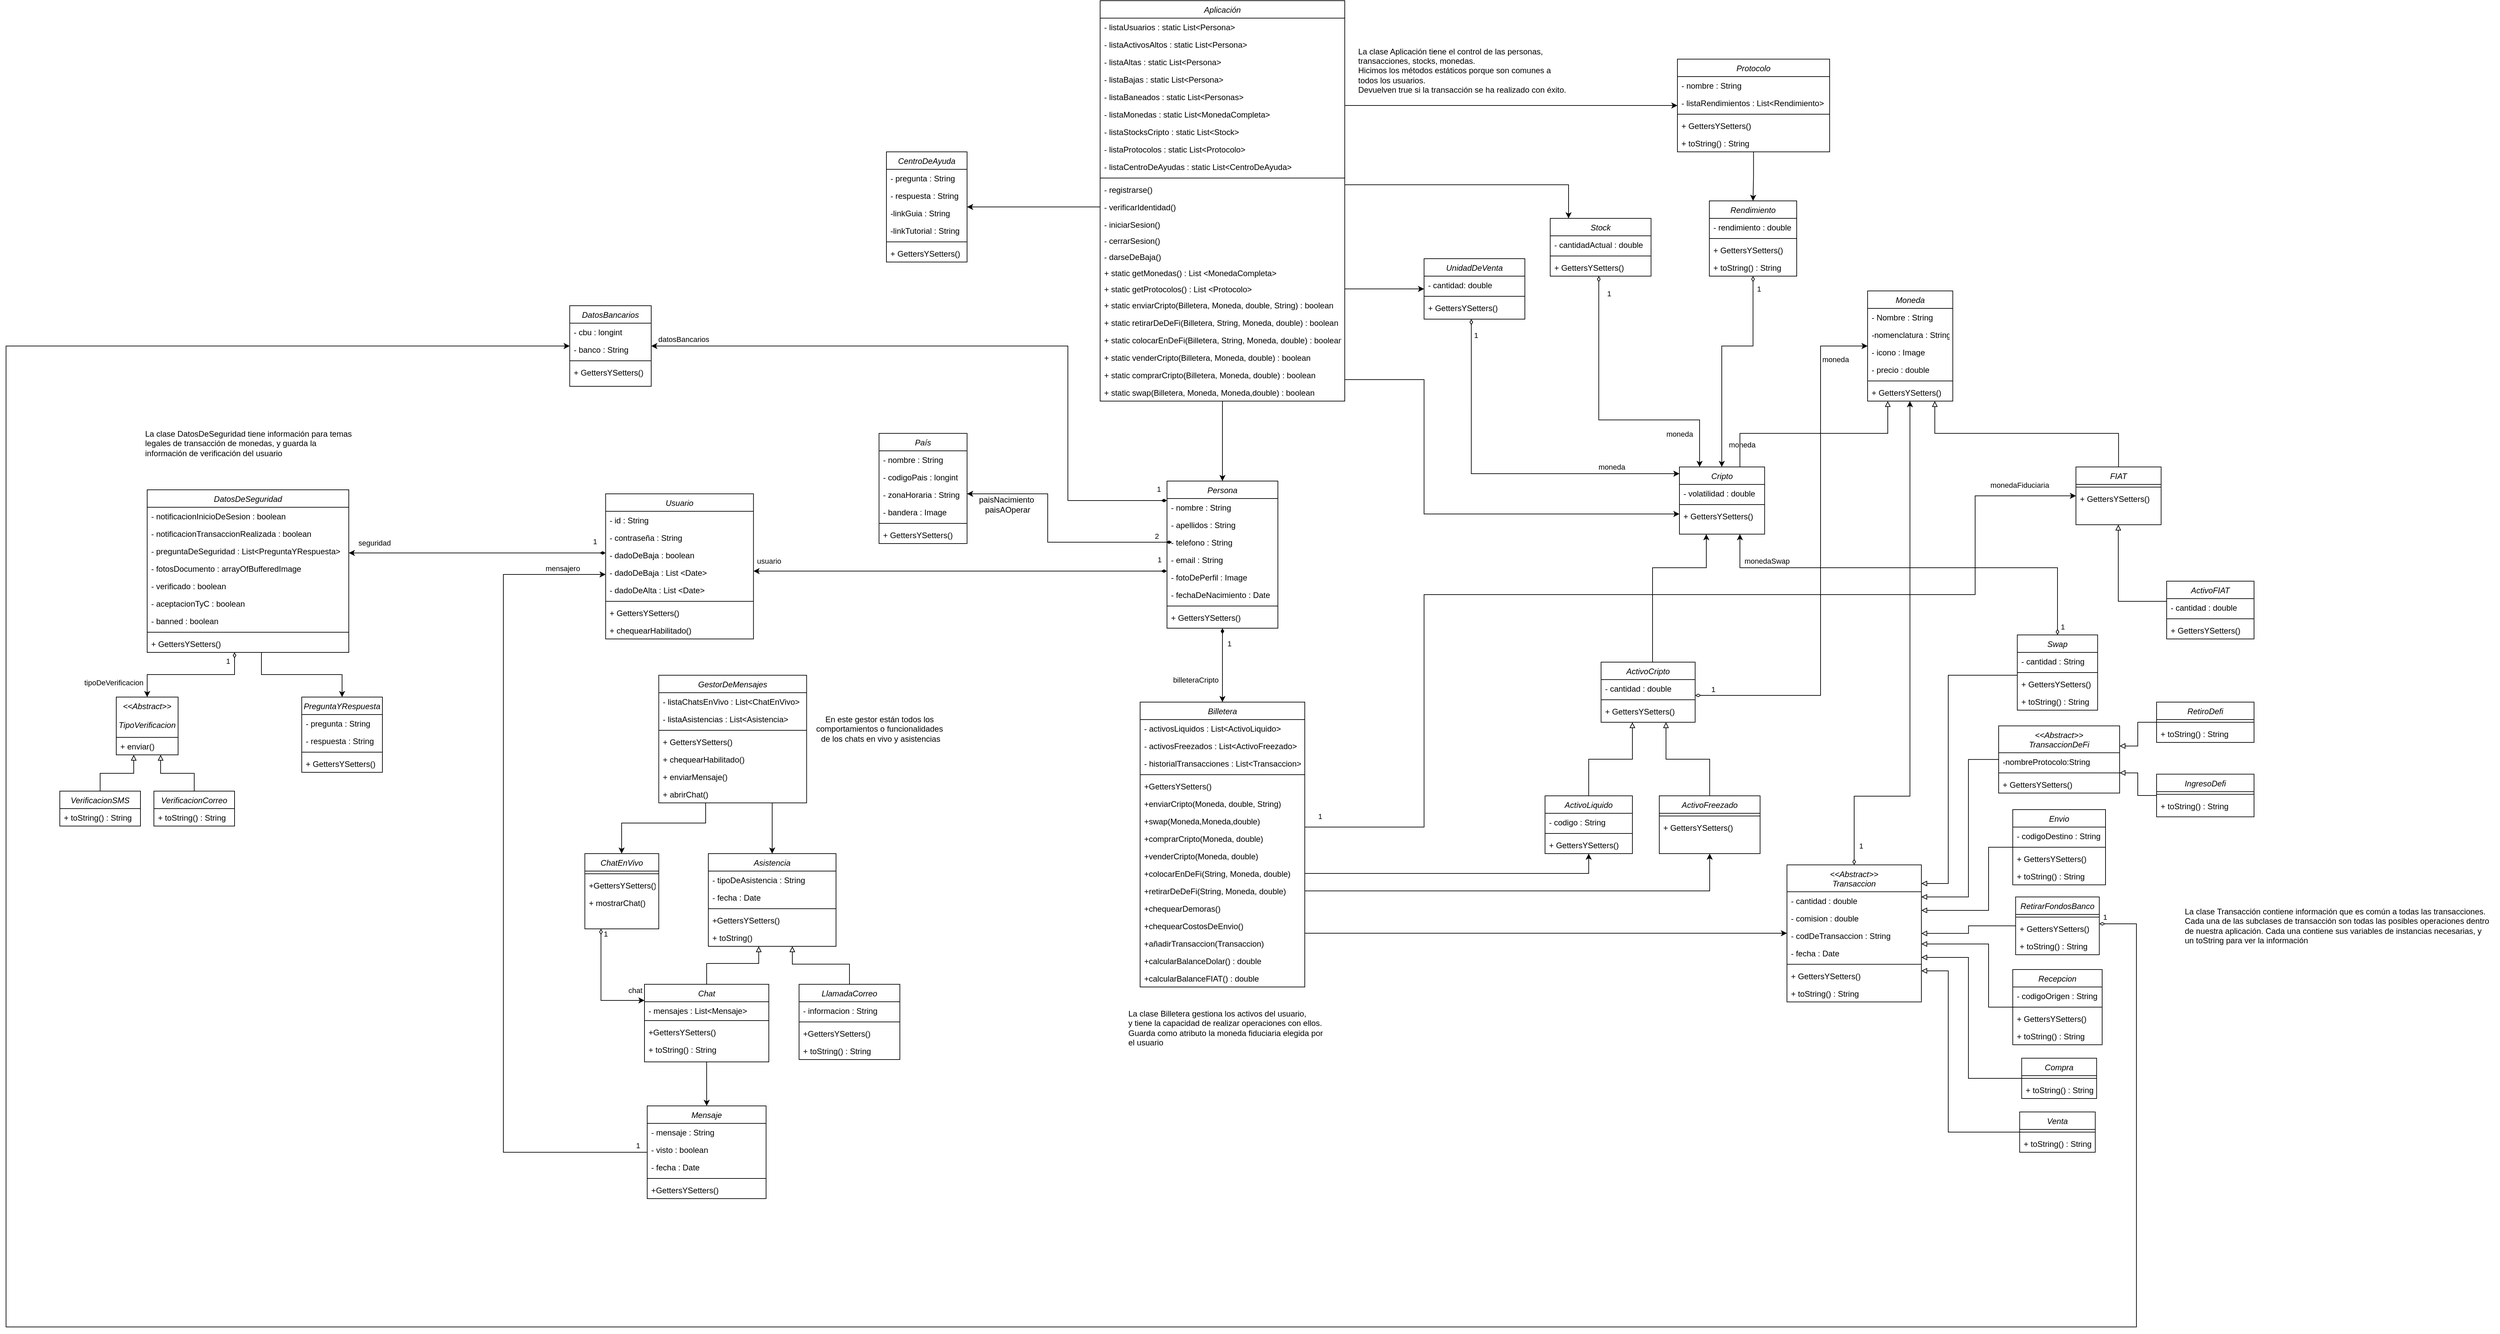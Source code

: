 <mxfile version="24.8.3">
  <diagram name="Página-1" id="RRyUGvNoHxZk4EFgljng">
    <mxGraphModel dx="1628" dy="877" grid="1" gridSize="10" guides="1" tooltips="1" connect="1" arrows="1" fold="1" page="1" pageScale="1" pageWidth="4800" pageHeight="2400" math="0" shadow="0">
      <root>
        <mxCell id="0" />
        <mxCell id="1" parent="0" />
        <mxCell id="wawcpVOzvmaKw1MRq7vf-219" style="edgeStyle=orthogonalEdgeStyle;rounded=0;orthogonalLoop=1;jettySize=auto;html=1;" parent="1" source="wawcpVOzvmaKw1MRq7vf-1" target="wawcpVOzvmaKw1MRq7vf-39" edge="1">
          <mxGeometry relative="1" as="geometry">
            <Array as="points">
              <mxPoint x="2400" y="690" />
              <mxPoint x="2400" y="690" />
            </Array>
          </mxGeometry>
        </mxCell>
        <mxCell id="wawcpVOzvmaKw1MRq7vf-362" style="edgeStyle=orthogonalEdgeStyle;rounded=0;orthogonalLoop=1;jettySize=auto;html=1;" parent="1" source="wawcpVOzvmaKw1MRq7vf-1" target="wawcpVOzvmaKw1MRq7vf-226" edge="1">
          <mxGeometry relative="1" as="geometry">
            <Array as="points">
              <mxPoint x="2915" y="280" />
            </Array>
          </mxGeometry>
        </mxCell>
        <mxCell id="wawcpVOzvmaKw1MRq7vf-363" style="edgeStyle=orthogonalEdgeStyle;rounded=0;orthogonalLoop=1;jettySize=auto;html=1;" parent="1" source="wawcpVOzvmaKw1MRq7vf-1" target="wawcpVOzvmaKw1MRq7vf-237" edge="1">
          <mxGeometry relative="1" as="geometry">
            <Array as="points">
              <mxPoint x="2680" y="162" />
              <mxPoint x="2680" y="162" />
            </Array>
          </mxGeometry>
        </mxCell>
        <mxCell id="wawcpVOzvmaKw1MRq7vf-1" value="Aplicación" style="swimlane;fontStyle=2;align=center;verticalAlign=top;childLayout=stackLayout;horizontal=1;startSize=26;horizontalStack=0;resizeParent=1;resizeLast=0;collapsible=1;marginBottom=0;rounded=0;shadow=0;strokeWidth=1;fontSize=12;" parent="1" vertex="1">
          <mxGeometry x="2218" y="6" width="364" height="596" as="geometry">
            <mxRectangle x="230" y="140" width="160" height="26" as="alternateBounds" />
          </mxGeometry>
        </mxCell>
        <mxCell id="wawcpVOzvmaKw1MRq7vf-2" value="- listaUsuarios : static List&lt;Persona&gt;" style="text;align=left;verticalAlign=top;spacingLeft=4;spacingRight=4;overflow=hidden;rotatable=0;points=[[0,0.5],[1,0.5]];portConstraint=eastwest;rounded=0;shadow=0;html=0;fontSize=12;" parent="wawcpVOzvmaKw1MRq7vf-1" vertex="1">
          <mxGeometry y="26" width="364" height="26" as="geometry" />
        </mxCell>
        <mxCell id="wawcpVOzvmaKw1MRq7vf-3" value="- listaActivosAltos : static List&lt;Persona&gt;" style="text;align=left;verticalAlign=top;spacingLeft=4;spacingRight=4;overflow=hidden;rotatable=0;points=[[0,0.5],[1,0.5]];portConstraint=eastwest;rounded=0;shadow=0;html=0;fontSize=12;" parent="wawcpVOzvmaKw1MRq7vf-1" vertex="1">
          <mxGeometry y="52" width="364" height="26" as="geometry" />
        </mxCell>
        <mxCell id="wawcpVOzvmaKw1MRq7vf-4" value="- listaAltas : static List&lt;Persona&gt;" style="text;align=left;verticalAlign=top;spacingLeft=4;spacingRight=4;overflow=hidden;rotatable=0;points=[[0,0.5],[1,0.5]];portConstraint=eastwest;rounded=0;shadow=0;html=0;fontSize=12;" parent="wawcpVOzvmaKw1MRq7vf-1" vertex="1">
          <mxGeometry y="78" width="364" height="26" as="geometry" />
        </mxCell>
        <mxCell id="wawcpVOzvmaKw1MRq7vf-5" value="- listaBajas : static List&lt;Persona&gt;" style="text;align=left;verticalAlign=top;spacingLeft=4;spacingRight=4;overflow=hidden;rotatable=0;points=[[0,0.5],[1,0.5]];portConstraint=eastwest;rounded=0;shadow=0;html=0;fontSize=12;" parent="wawcpVOzvmaKw1MRq7vf-1" vertex="1">
          <mxGeometry y="104" width="364" height="26" as="geometry" />
        </mxCell>
        <mxCell id="-UK-ls8aYhJ_0cb7NAIi-1" value="- listaBaneados : static List&lt;Personas&gt;" style="text;align=left;verticalAlign=top;spacingLeft=4;spacingRight=4;overflow=hidden;rotatable=0;points=[[0,0.5],[1,0.5]];portConstraint=eastwest;" parent="wawcpVOzvmaKw1MRq7vf-1" vertex="1">
          <mxGeometry y="130" width="364" height="26" as="geometry" />
        </mxCell>
        <mxCell id="wawcpVOzvmaKw1MRq7vf-6" value="- listaMonedas : static List&lt;MonedaCompleta&gt;" style="text;align=left;verticalAlign=top;spacingLeft=4;spacingRight=4;overflow=hidden;rotatable=0;points=[[0,0.5],[1,0.5]];portConstraint=eastwest;rounded=0;shadow=0;html=0;fontSize=12;" parent="wawcpVOzvmaKw1MRq7vf-1" vertex="1">
          <mxGeometry y="156" width="364" height="26" as="geometry" />
        </mxCell>
        <mxCell id="wawcpVOzvmaKw1MRq7vf-7" value="- listaStocksCripto : static List&lt;Stock&gt;" style="text;align=left;verticalAlign=top;spacingLeft=4;spacingRight=4;overflow=hidden;rotatable=0;points=[[0,0.5],[1,0.5]];portConstraint=eastwest;rounded=0;shadow=0;html=0;fontSize=12;" parent="wawcpVOzvmaKw1MRq7vf-1" vertex="1">
          <mxGeometry y="182" width="364" height="26" as="geometry" />
        </mxCell>
        <mxCell id="wawcpVOzvmaKw1MRq7vf-8" value="- listaProtocolos : static List&lt;Protocolo&gt;" style="text;align=left;verticalAlign=top;spacingLeft=4;spacingRight=4;overflow=hidden;rotatable=0;points=[[0,0.5],[1,0.5]];portConstraint=eastwest;" parent="wawcpVOzvmaKw1MRq7vf-1" vertex="1">
          <mxGeometry y="208" width="364" height="26" as="geometry" />
        </mxCell>
        <mxCell id="wawcpVOzvmaKw1MRq7vf-9" value="- listaCentroDeAyudas : static List&lt;CentroDeAyuda&gt;" style="text;align=left;verticalAlign=top;spacingLeft=4;spacingRight=4;overflow=hidden;rotatable=0;points=[[0,0.5],[1,0.5]];portConstraint=eastwest;" parent="wawcpVOzvmaKw1MRq7vf-1" vertex="1">
          <mxGeometry y="234" width="364" height="26" as="geometry" />
        </mxCell>
        <mxCell id="wawcpVOzvmaKw1MRq7vf-10" value="" style="line;html=1;strokeWidth=1;align=left;verticalAlign=middle;spacingTop=-1;spacingLeft=3;spacingRight=3;rotatable=0;labelPosition=right;points=[];portConstraint=eastwest;fontSize=12;" parent="wawcpVOzvmaKw1MRq7vf-1" vertex="1">
          <mxGeometry y="260" width="364" height="8" as="geometry" />
        </mxCell>
        <mxCell id="wawcpVOzvmaKw1MRq7vf-11" value="- registrarse()   " style="text;align=left;verticalAlign=top;spacingLeft=4;spacingRight=4;overflow=hidden;rotatable=0;points=[[0,0.5],[1,0.5]];portConstraint=eastwest;rounded=0;shadow=0;html=0;fontSize=12;" parent="wawcpVOzvmaKw1MRq7vf-1" vertex="1">
          <mxGeometry y="268" width="364" height="26" as="geometry" />
        </mxCell>
        <mxCell id="wawcpVOzvmaKw1MRq7vf-12" value="- verificarIdentidad()" style="text;align=left;verticalAlign=top;spacingLeft=4;spacingRight=4;overflow=hidden;rotatable=0;points=[[0,0.5],[1,0.5]];portConstraint=eastwest;rounded=0;shadow=0;html=0;fontSize=12;" parent="wawcpVOzvmaKw1MRq7vf-1" vertex="1">
          <mxGeometry y="294" width="364" height="26" as="geometry" />
        </mxCell>
        <mxCell id="wawcpVOzvmaKw1MRq7vf-13" value="- iniciarSesion()" style="text;align=left;verticalAlign=top;spacingLeft=4;spacingRight=4;overflow=hidden;rotatable=0;points=[[0,0.5],[1,0.5]];portConstraint=eastwest;fontSize=12;" parent="wawcpVOzvmaKw1MRq7vf-1" vertex="1">
          <mxGeometry y="320" width="364" height="24" as="geometry" />
        </mxCell>
        <mxCell id="wawcpVOzvmaKw1MRq7vf-14" value="- cerrarSesion()" style="text;align=left;verticalAlign=top;spacingLeft=4;spacingRight=4;overflow=hidden;rotatable=0;points=[[0,0.5],[1,0.5]];portConstraint=eastwest;fontSize=12;" parent="wawcpVOzvmaKw1MRq7vf-1" vertex="1">
          <mxGeometry y="344" width="364" height="24" as="geometry" />
        </mxCell>
        <mxCell id="wawcpVOzvmaKw1MRq7vf-15" value="- darseDeBaja()" style="text;align=left;verticalAlign=top;spacingLeft=4;spacingRight=4;overflow=hidden;rotatable=0;points=[[0,0.5],[1,0.5]];portConstraint=eastwest;fontSize=12;" parent="wawcpVOzvmaKw1MRq7vf-1" vertex="1">
          <mxGeometry y="368" width="364" height="24" as="geometry" />
        </mxCell>
        <mxCell id="wawcpVOzvmaKw1MRq7vf-16" value="+ static getMonedas() : List &lt;MonedaCompleta&gt;" style="text;align=left;verticalAlign=top;spacingLeft=4;spacingRight=4;overflow=hidden;rotatable=0;points=[[0,0.5],[1,0.5]];portConstraint=eastwest;fontSize=12;" parent="wawcpVOzvmaKw1MRq7vf-1" vertex="1">
          <mxGeometry y="392" width="364" height="24" as="geometry" />
        </mxCell>
        <mxCell id="wawcpVOzvmaKw1MRq7vf-18" value="+ static getProtocolos() : List &lt;Protocolo&gt;" style="text;align=left;verticalAlign=top;spacingLeft=4;spacingRight=4;overflow=hidden;rotatable=0;points=[[0,0.5],[1,0.5]];portConstraint=eastwest;fontSize=12;" parent="wawcpVOzvmaKw1MRq7vf-1" vertex="1">
          <mxGeometry y="416" width="364" height="24" as="geometry" />
        </mxCell>
        <mxCell id="wawcpVOzvmaKw1MRq7vf-19" value="+ static enviarCripto(Billetera, Moneda, double, String) : boolean" style="text;align=left;verticalAlign=top;spacingLeft=4;spacingRight=4;overflow=hidden;rotatable=0;points=[[0,0.5],[1,0.5]];portConstraint=eastwest;rounded=0;shadow=0;html=0;fontSize=12;" parent="wawcpVOzvmaKw1MRq7vf-1" vertex="1">
          <mxGeometry y="440" width="364" height="26" as="geometry" />
        </mxCell>
        <mxCell id="wawcpVOzvmaKw1MRq7vf-20" value="+ static retirarDeDeFi(Billetera, String, Moneda, double) : boolean" style="text;align=left;verticalAlign=top;spacingLeft=4;spacingRight=4;overflow=hidden;rotatable=0;points=[[0,0.5],[1,0.5]];portConstraint=eastwest;rounded=0;shadow=0;html=0;fontSize=12;" parent="wawcpVOzvmaKw1MRq7vf-1" vertex="1">
          <mxGeometry y="466" width="364" height="26" as="geometry" />
        </mxCell>
        <mxCell id="wawcpVOzvmaKw1MRq7vf-21" value="+ static colocarEnDeFi(Billetera, String, Moneda, double) : boolean" style="text;align=left;verticalAlign=top;spacingLeft=4;spacingRight=4;overflow=hidden;rotatable=0;points=[[0,0.5],[1,0.5]];portConstraint=eastwest;rounded=0;shadow=0;html=0;fontSize=12;" parent="wawcpVOzvmaKw1MRq7vf-1" vertex="1">
          <mxGeometry y="492" width="364" height="26" as="geometry" />
        </mxCell>
        <mxCell id="wawcpVOzvmaKw1MRq7vf-22" value="+ static venderCripto(Billetera, Moneda, double) : boolean" style="text;align=left;verticalAlign=top;spacingLeft=4;spacingRight=4;overflow=hidden;rotatable=0;points=[[0,0.5],[1,0.5]];portConstraint=eastwest;rounded=0;shadow=0;html=0;fontSize=12;" parent="wawcpVOzvmaKw1MRq7vf-1" vertex="1">
          <mxGeometry y="518" width="364" height="26" as="geometry" />
        </mxCell>
        <mxCell id="wawcpVOzvmaKw1MRq7vf-23" value="+ static comprarCripto(Billetera, Moneda, double) : boolean" style="text;align=left;verticalAlign=top;spacingLeft=4;spacingRight=4;overflow=hidden;rotatable=0;points=[[0,0.5],[1,0.5]];portConstraint=eastwest;rounded=0;shadow=0;html=0;fontSize=12;" parent="wawcpVOzvmaKw1MRq7vf-1" vertex="1">
          <mxGeometry y="544" width="364" height="26" as="geometry" />
        </mxCell>
        <mxCell id="wawcpVOzvmaKw1MRq7vf-24" value="+ static swap(Billetera, Moneda, Moneda,double) : boolean" style="text;align=left;verticalAlign=top;spacingLeft=4;spacingRight=4;overflow=hidden;rotatable=0;points=[[0,0.5],[1,0.5]];portConstraint=eastwest;rounded=0;shadow=0;html=0;fontSize=12;" parent="wawcpVOzvmaKw1MRq7vf-1" vertex="1">
          <mxGeometry y="570" width="364" height="26" as="geometry" />
        </mxCell>
        <mxCell id="wawcpVOzvmaKw1MRq7vf-25" value="CentroDeAyuda" style="swimlane;fontStyle=2;align=center;verticalAlign=top;childLayout=stackLayout;horizontal=1;startSize=26;horizontalStack=0;resizeParent=1;resizeLast=0;collapsible=1;marginBottom=0;rounded=0;shadow=0;strokeWidth=1;fontSize=12;" parent="1" vertex="1">
          <mxGeometry x="1900" y="231" width="120" height="164" as="geometry">
            <mxRectangle x="230" y="140" width="160" height="26" as="alternateBounds" />
          </mxGeometry>
        </mxCell>
        <mxCell id="wawcpVOzvmaKw1MRq7vf-26" value="- pregunta : String" style="text;align=left;verticalAlign=top;spacingLeft=4;spacingRight=4;overflow=hidden;rotatable=0;points=[[0,0.5],[1,0.5]];portConstraint=eastwest;rounded=0;shadow=0;html=0;fontSize=12;" parent="wawcpVOzvmaKw1MRq7vf-25" vertex="1">
          <mxGeometry y="26" width="120" height="26" as="geometry" />
        </mxCell>
        <mxCell id="wawcpVOzvmaKw1MRq7vf-27" value="- respuesta : String" style="text;align=left;verticalAlign=top;spacingLeft=4;spacingRight=4;overflow=hidden;rotatable=0;points=[[0,0.5],[1,0.5]];portConstraint=eastwest;rounded=0;shadow=0;html=0;fontSize=12;" parent="wawcpVOzvmaKw1MRq7vf-25" vertex="1">
          <mxGeometry y="52" width="120" height="26" as="geometry" />
        </mxCell>
        <mxCell id="wawcpVOzvmaKw1MRq7vf-28" value="-linkGuia : String" style="text;align=left;verticalAlign=top;spacingLeft=4;spacingRight=4;overflow=hidden;rotatable=0;points=[[0,0.5],[1,0.5]];portConstraint=eastwest;rounded=0;shadow=0;html=0;fontSize=12;" parent="wawcpVOzvmaKw1MRq7vf-25" vertex="1">
          <mxGeometry y="78" width="120" height="26" as="geometry" />
        </mxCell>
        <mxCell id="wawcpVOzvmaKw1MRq7vf-29" value="-linkTutorial : String" style="text;align=left;verticalAlign=top;spacingLeft=4;spacingRight=4;overflow=hidden;rotatable=0;points=[[0,0.5],[1,0.5]];portConstraint=eastwest;rounded=0;shadow=0;html=0;fontSize=12;" parent="wawcpVOzvmaKw1MRq7vf-25" vertex="1">
          <mxGeometry y="104" width="120" height="26" as="geometry" />
        </mxCell>
        <mxCell id="wawcpVOzvmaKw1MRq7vf-30" value="" style="line;html=1;strokeWidth=1;align=left;verticalAlign=middle;spacingTop=-1;spacingLeft=3;spacingRight=3;rotatable=0;labelPosition=right;points=[];portConstraint=eastwest;fontSize=12;" parent="wawcpVOzvmaKw1MRq7vf-25" vertex="1">
          <mxGeometry y="130" width="120" height="8" as="geometry" />
        </mxCell>
        <mxCell id="wawcpVOzvmaKw1MRq7vf-38" value="+ GettersYSetters()" style="text;align=left;verticalAlign=top;spacingLeft=4;spacingRight=4;overflow=hidden;rotatable=0;points=[[0,0.5],[1,0.5]];portConstraint=eastwest;rounded=0;shadow=0;html=0;fontSize=12;" parent="wawcpVOzvmaKw1MRq7vf-25" vertex="1">
          <mxGeometry y="138" width="120" height="26" as="geometry" />
        </mxCell>
        <mxCell id="wawcpVOzvmaKw1MRq7vf-178" style="edgeStyle=orthogonalEdgeStyle;rounded=0;orthogonalLoop=1;jettySize=auto;html=1;startArrow=diamondThin;startFill=1;" parent="1" source="wawcpVOzvmaKw1MRq7vf-39" target="wawcpVOzvmaKw1MRq7vf-75" edge="1">
          <mxGeometry relative="1" as="geometry">
            <Array as="points">
              <mxPoint x="2170" y="750" />
              <mxPoint x="2170" y="520" />
            </Array>
          </mxGeometry>
        </mxCell>
        <mxCell id="wawcpVOzvmaKw1MRq7vf-179" value="1" style="edgeLabel;html=1;align=center;verticalAlign=middle;resizable=0;points=[];" parent="wawcpVOzvmaKw1MRq7vf-178" vertex="1" connectable="0">
          <mxGeometry x="-0.962" relative="1" as="geometry">
            <mxPoint x="6" y="-17" as="offset" />
          </mxGeometry>
        </mxCell>
        <mxCell id="wawcpVOzvmaKw1MRq7vf-180" value="datosBancarios" style="edgeLabel;html=1;align=center;verticalAlign=middle;resizable=0;points=[];" parent="wawcpVOzvmaKw1MRq7vf-178" vertex="1" connectable="0">
          <mxGeometry x="0.948" y="-1" relative="1" as="geometry">
            <mxPoint x="22" y="-9" as="offset" />
          </mxGeometry>
        </mxCell>
        <mxCell id="wawcpVOzvmaKw1MRq7vf-181" style="edgeStyle=orthogonalEdgeStyle;rounded=0;orthogonalLoop=1;jettySize=auto;html=1;startArrow=diamondThin;startFill=1;" parent="1" source="wawcpVOzvmaKw1MRq7vf-39" target="wawcpVOzvmaKw1MRq7vf-65" edge="1">
          <mxGeometry relative="1" as="geometry">
            <Array as="points">
              <mxPoint x="2150" y="855" />
              <mxPoint x="2150" y="855" />
            </Array>
          </mxGeometry>
        </mxCell>
        <mxCell id="wawcpVOzvmaKw1MRq7vf-183" value="1" style="edgeLabel;html=1;align=center;verticalAlign=middle;resizable=0;points=[];" parent="wawcpVOzvmaKw1MRq7vf-181" vertex="1" connectable="0">
          <mxGeometry x="-0.932" relative="1" as="geometry">
            <mxPoint x="9" y="-17" as="offset" />
          </mxGeometry>
        </mxCell>
        <mxCell id="wawcpVOzvmaKw1MRq7vf-185" value="usuario" style="edgeLabel;html=1;align=center;verticalAlign=middle;resizable=0;points=[];" parent="wawcpVOzvmaKw1MRq7vf-181" vertex="1" connectable="0">
          <mxGeometry x="0.872" y="-1" relative="1" as="geometry">
            <mxPoint x="-17" y="-14" as="offset" />
          </mxGeometry>
        </mxCell>
        <mxCell id="wawcpVOzvmaKw1MRq7vf-220" style="edgeStyle=orthogonalEdgeStyle;rounded=0;orthogonalLoop=1;jettySize=auto;html=1;startArrow=diamondThin;startFill=1;" parent="1" source="wawcpVOzvmaKw1MRq7vf-39" target="wawcpVOzvmaKw1MRq7vf-50" edge="1">
          <mxGeometry relative="1" as="geometry" />
        </mxCell>
        <mxCell id="wawcpVOzvmaKw1MRq7vf-221" value="1" style="edgeLabel;html=1;align=center;verticalAlign=middle;resizable=0;points=[];" parent="wawcpVOzvmaKw1MRq7vf-220" vertex="1" connectable="0">
          <mxGeometry x="-0.514" y="-2" relative="1" as="geometry">
            <mxPoint x="12" y="-4" as="offset" />
          </mxGeometry>
        </mxCell>
        <mxCell id="wawcpVOzvmaKw1MRq7vf-222" value="billeteraCripto" style="edgeLabel;html=1;align=center;verticalAlign=middle;resizable=0;points=[];" parent="wawcpVOzvmaKw1MRq7vf-220" vertex="1" connectable="0">
          <mxGeometry x="0.495" y="2" relative="1" as="geometry">
            <mxPoint x="-42" y="-5" as="offset" />
          </mxGeometry>
        </mxCell>
        <mxCell id="wawcpVOzvmaKw1MRq7vf-39" value="Persona" style="swimlane;fontStyle=2;align=center;verticalAlign=top;childLayout=stackLayout;horizontal=1;startSize=26;horizontalStack=0;resizeParent=1;resizeLast=0;collapsible=1;marginBottom=0;rounded=0;shadow=0;strokeWidth=1;fontSize=12;" parent="1" vertex="1">
          <mxGeometry x="2317.5" y="721" width="165" height="219" as="geometry">
            <mxRectangle x="230" y="140" width="160" height="26" as="alternateBounds" />
          </mxGeometry>
        </mxCell>
        <mxCell id="wawcpVOzvmaKw1MRq7vf-40" value="- nombre : String" style="text;align=left;verticalAlign=top;spacingLeft=4;spacingRight=4;overflow=hidden;rotatable=0;points=[[0,0.5],[1,0.5]];portConstraint=eastwest;rounded=0;shadow=0;html=0;fontSize=12;" parent="wawcpVOzvmaKw1MRq7vf-39" vertex="1">
          <mxGeometry y="26" width="165" height="26" as="geometry" />
        </mxCell>
        <mxCell id="wawcpVOzvmaKw1MRq7vf-41" value="- apellidos : String" style="text;align=left;verticalAlign=top;spacingLeft=4;spacingRight=4;overflow=hidden;rotatable=0;points=[[0,0.5],[1,0.5]];portConstraint=eastwest;rounded=0;shadow=0;html=0;fontSize=12;" parent="wawcpVOzvmaKw1MRq7vf-39" vertex="1">
          <mxGeometry y="52" width="165" height="26" as="geometry" />
        </mxCell>
        <mxCell id="wawcpVOzvmaKw1MRq7vf-45" value="- telefono : String" style="text;align=left;verticalAlign=top;spacingLeft=4;spacingRight=4;overflow=hidden;rotatable=0;points=[[0,0.5],[1,0.5]];portConstraint=eastwest;rounded=0;shadow=0;html=0;fontSize=12;" parent="wawcpVOzvmaKw1MRq7vf-39" vertex="1">
          <mxGeometry y="78" width="165" height="26" as="geometry" />
        </mxCell>
        <mxCell id="wawcpVOzvmaKw1MRq7vf-46" value="- email : String" style="text;align=left;verticalAlign=top;spacingLeft=4;spacingRight=4;overflow=hidden;rotatable=0;points=[[0,0.5],[1,0.5]];portConstraint=eastwest;rounded=0;shadow=0;html=0;fontSize=12;" parent="wawcpVOzvmaKw1MRq7vf-39" vertex="1">
          <mxGeometry y="104" width="165" height="26" as="geometry" />
        </mxCell>
        <mxCell id="wawcpVOzvmaKw1MRq7vf-47" value="- fotoDePerfil : Image" style="text;align=left;verticalAlign=top;spacingLeft=4;spacingRight=4;overflow=hidden;rotatable=0;points=[[0,0.5],[1,0.5]];portConstraint=eastwest;rounded=0;shadow=0;html=0;fontSize=12;" parent="wawcpVOzvmaKw1MRq7vf-39" vertex="1">
          <mxGeometry y="130" width="165" height="26" as="geometry" />
        </mxCell>
        <mxCell id="DrB38jNqlS3dOm8-0yV1-28" value="- fechaDeNacimiento : Date" style="text;align=left;verticalAlign=top;spacingLeft=4;spacingRight=4;overflow=hidden;rotatable=0;points=[[0,0.5],[1,0.5]];portConstraint=eastwest;rounded=0;shadow=0;html=0;fontSize=12;" parent="wawcpVOzvmaKw1MRq7vf-39" vertex="1">
          <mxGeometry y="156" width="165" height="26" as="geometry" />
        </mxCell>
        <mxCell id="wawcpVOzvmaKw1MRq7vf-48" value="" style="line;html=1;strokeWidth=1;align=left;verticalAlign=middle;spacingTop=-1;spacingLeft=3;spacingRight=3;rotatable=0;labelPosition=right;points=[];portConstraint=eastwest;fontSize=12;" parent="wawcpVOzvmaKw1MRq7vf-39" vertex="1">
          <mxGeometry y="182" width="165" height="8" as="geometry" />
        </mxCell>
        <mxCell id="wawcpVOzvmaKw1MRq7vf-49" value="+ GettersYSetters()" style="text;align=left;verticalAlign=top;spacingLeft=4;spacingRight=4;overflow=hidden;rotatable=0;points=[[0,0.5],[1,0.5]];portConstraint=eastwest;rounded=0;shadow=0;html=0;fontSize=12;" parent="wawcpVOzvmaKw1MRq7vf-39" vertex="1">
          <mxGeometry y="190" width="165" height="26" as="geometry" />
        </mxCell>
        <mxCell id="wawcpVOzvmaKw1MRq7vf-261" style="edgeStyle=orthogonalEdgeStyle;rounded=0;orthogonalLoop=1;jettySize=auto;html=1;" parent="1" source="wawcpVOzvmaKw1MRq7vf-50" target="c4CE7CPpjkFyj_pf8bTP-1" edge="1">
          <mxGeometry relative="1" as="geometry">
            <Array as="points">
              <mxPoint x="2700" y="1236" />
              <mxPoint x="2700" y="890" />
              <mxPoint x="3520" y="890" />
              <mxPoint x="3520" y="743" />
            </Array>
          </mxGeometry>
        </mxCell>
        <mxCell id="wawcpVOzvmaKw1MRq7vf-262" value="monedaFiduciaria" style="edgeLabel;html=1;align=center;verticalAlign=middle;resizable=0;points=[];" parent="wawcpVOzvmaKw1MRq7vf-261" vertex="1" connectable="0">
          <mxGeometry x="0.928" y="2" relative="1" as="geometry">
            <mxPoint x="-25" y="-14" as="offset" />
          </mxGeometry>
        </mxCell>
        <mxCell id="wawcpVOzvmaKw1MRq7vf-263" value="1" style="edgeLabel;html=1;align=center;verticalAlign=middle;resizable=0;points=[];" parent="wawcpVOzvmaKw1MRq7vf-261" vertex="1" connectable="0">
          <mxGeometry x="-0.974" y="-4" relative="1" as="geometry">
            <mxPoint x="1" y="-20" as="offset" />
          </mxGeometry>
        </mxCell>
        <mxCell id="wawcpVOzvmaKw1MRq7vf-50" value="Billetera" style="swimlane;fontStyle=2;align=center;verticalAlign=top;childLayout=stackLayout;horizontal=1;startSize=26;horizontalStack=0;resizeParent=1;resizeLast=0;collapsible=1;marginBottom=0;rounded=0;shadow=0;strokeWidth=1;fontSize=12;" parent="1" vertex="1">
          <mxGeometry x="2277.5" y="1050" width="245" height="424" as="geometry">
            <mxRectangle x="230" y="140" width="160" height="26" as="alternateBounds" />
          </mxGeometry>
        </mxCell>
        <mxCell id="wawcpVOzvmaKw1MRq7vf-52" value="- activosLiquidos : List&lt;ActivoLiquido&gt;" style="text;align=left;verticalAlign=top;spacingLeft=4;spacingRight=4;overflow=hidden;rotatable=0;points=[[0,0.5],[1,0.5]];portConstraint=eastwest;rounded=0;shadow=0;html=0;fontSize=12;" parent="wawcpVOzvmaKw1MRq7vf-50" vertex="1">
          <mxGeometry y="26" width="245" height="26" as="geometry" />
        </mxCell>
        <mxCell id="wawcpVOzvmaKw1MRq7vf-53" value="- activosFreezados : List&lt;ActivoFreezado&gt;" style="text;align=left;verticalAlign=top;spacingLeft=4;spacingRight=4;overflow=hidden;rotatable=0;points=[[0,0.5],[1,0.5]];portConstraint=eastwest;rounded=0;shadow=0;html=0;fontSize=12;" parent="wawcpVOzvmaKw1MRq7vf-50" vertex="1">
          <mxGeometry y="52" width="245" height="26" as="geometry" />
        </mxCell>
        <mxCell id="wawcpVOzvmaKw1MRq7vf-54" value="- historialTransacciones : List&lt;Transaccion&gt;" style="text;align=left;verticalAlign=top;spacingLeft=4;spacingRight=4;overflow=hidden;rotatable=0;points=[[0,0.5],[1,0.5]];portConstraint=eastwest;rounded=0;shadow=0;html=0;fontSize=12;" parent="wawcpVOzvmaKw1MRq7vf-50" vertex="1">
          <mxGeometry y="78" width="245" height="26" as="geometry" />
        </mxCell>
        <mxCell id="wawcpVOzvmaKw1MRq7vf-55" value="" style="line;html=1;strokeWidth=1;align=left;verticalAlign=middle;spacingTop=-1;spacingLeft=3;spacingRight=3;rotatable=0;labelPosition=right;points=[];portConstraint=eastwest;fontSize=12;" parent="wawcpVOzvmaKw1MRq7vf-50" vertex="1">
          <mxGeometry y="104" width="245" height="8" as="geometry" />
        </mxCell>
        <mxCell id="wawcpVOzvmaKw1MRq7vf-64" value="+GettersYSetters()" style="text;align=left;verticalAlign=top;spacingLeft=4;spacingRight=4;overflow=hidden;rotatable=0;points=[[0,0.5],[1,0.5]];portConstraint=eastwest;rounded=0;shadow=0;html=0;fontSize=12;" parent="wawcpVOzvmaKw1MRq7vf-50" vertex="1">
          <mxGeometry y="112" width="245" height="26" as="geometry" />
        </mxCell>
        <mxCell id="wawcpVOzvmaKw1MRq7vf-56" value="+enviarCripto(Moneda, double, String)" style="text;align=left;verticalAlign=top;spacingLeft=4;spacingRight=4;overflow=hidden;rotatable=0;points=[[0,0.5],[1,0.5]];portConstraint=eastwest;rounded=0;shadow=0;html=0;fontSize=12;" parent="wawcpVOzvmaKw1MRq7vf-50" vertex="1">
          <mxGeometry y="138" width="245" height="26" as="geometry" />
        </mxCell>
        <mxCell id="wawcpVOzvmaKw1MRq7vf-57" value="+swap(Moneda,Moneda,double)" style="text;align=left;verticalAlign=top;spacingLeft=4;spacingRight=4;overflow=hidden;rotatable=0;points=[[0,0.5],[1,0.5]];portConstraint=eastwest;rounded=0;shadow=0;html=0;fontSize=12;" parent="wawcpVOzvmaKw1MRq7vf-50" vertex="1">
          <mxGeometry y="164" width="245" height="26" as="geometry" />
        </mxCell>
        <mxCell id="wawcpVOzvmaKw1MRq7vf-58" value="+comprarCripto(Moneda, double)" style="text;align=left;verticalAlign=top;spacingLeft=4;spacingRight=4;overflow=hidden;rotatable=0;points=[[0,0.5],[1,0.5]];portConstraint=eastwest;rounded=0;shadow=0;html=0;fontSize=12;" parent="wawcpVOzvmaKw1MRq7vf-50" vertex="1">
          <mxGeometry y="190" width="245" height="26" as="geometry" />
        </mxCell>
        <mxCell id="wawcpVOzvmaKw1MRq7vf-59" value="+venderCripto(Moneda, double)" style="text;align=left;verticalAlign=top;spacingLeft=4;spacingRight=4;overflow=hidden;rotatable=0;points=[[0,0.5],[1,0.5]];portConstraint=eastwest;rounded=0;shadow=0;html=0;fontSize=12;" parent="wawcpVOzvmaKw1MRq7vf-50" vertex="1">
          <mxGeometry y="216" width="245" height="26" as="geometry" />
        </mxCell>
        <mxCell id="wawcpVOzvmaKw1MRq7vf-60" value="+colocarEnDeFi(String, Moneda, double)" style="text;align=left;verticalAlign=top;spacingLeft=4;spacingRight=4;overflow=hidden;rotatable=0;points=[[0,0.5],[1,0.5]];portConstraint=eastwest;rounded=0;shadow=0;html=0;fontSize=12;" parent="wawcpVOzvmaKw1MRq7vf-50" vertex="1">
          <mxGeometry y="242" width="245" height="26" as="geometry" />
        </mxCell>
        <mxCell id="wawcpVOzvmaKw1MRq7vf-61" value="+retirarDeDeFi(String, Moneda, double)" style="text;align=left;verticalAlign=top;spacingLeft=4;spacingRight=4;overflow=hidden;rotatable=0;points=[[0,0.5],[1,0.5]];portConstraint=eastwest;rounded=0;shadow=0;html=0;fontSize=12;" parent="wawcpVOzvmaKw1MRq7vf-50" vertex="1">
          <mxGeometry y="268" width="245" height="26" as="geometry" />
        </mxCell>
        <mxCell id="wawcpVOzvmaKw1MRq7vf-62" value="+chequearDemoras()" style="text;align=left;verticalAlign=top;spacingLeft=4;spacingRight=4;overflow=hidden;rotatable=0;points=[[0,0.5],[1,0.5]];portConstraint=eastwest;rounded=0;shadow=0;html=0;fontSize=12;" parent="wawcpVOzvmaKw1MRq7vf-50" vertex="1">
          <mxGeometry y="294" width="245" height="26" as="geometry" />
        </mxCell>
        <mxCell id="wawcpVOzvmaKw1MRq7vf-63" value="+chequearCostosDeEnvio()" style="text;align=left;verticalAlign=top;spacingLeft=4;spacingRight=4;overflow=hidden;rotatable=0;points=[[0,0.5],[1,0.5]];portConstraint=eastwest;rounded=0;shadow=0;html=0;fontSize=12;" parent="wawcpVOzvmaKw1MRq7vf-50" vertex="1">
          <mxGeometry y="320" width="245" height="26" as="geometry" />
        </mxCell>
        <mxCell id="PGu71XK0NoE9aIrPog1O-8" value="+añadirTransaccion(Transaccion)" style="text;align=left;verticalAlign=top;spacingLeft=4;spacingRight=4;overflow=hidden;rotatable=0;points=[[0,0.5],[1,0.5]];portConstraint=eastwest;rounded=0;shadow=0;html=0;fontSize=12;" parent="wawcpVOzvmaKw1MRq7vf-50" vertex="1">
          <mxGeometry y="346" width="245" height="26" as="geometry" />
        </mxCell>
        <mxCell id="lkc-6NMoruSGhSyM_-VC-1" value="+calcularBalanceDolar() : double" style="text;align=left;verticalAlign=top;spacingLeft=4;spacingRight=4;overflow=hidden;rotatable=0;points=[[0,0.5],[1,0.5]];portConstraint=eastwest;rounded=0;shadow=0;html=0;fontSize=12;" parent="wawcpVOzvmaKw1MRq7vf-50" vertex="1">
          <mxGeometry y="372" width="245" height="26" as="geometry" />
        </mxCell>
        <mxCell id="lkc-6NMoruSGhSyM_-VC-2" value="+calcularBalanceFIAT() : double" style="text;align=left;verticalAlign=top;spacingLeft=4;spacingRight=4;overflow=hidden;rotatable=0;points=[[0,0.5],[1,0.5]];portConstraint=eastwest;rounded=0;shadow=0;html=0;fontSize=12;" parent="wawcpVOzvmaKw1MRq7vf-50" vertex="1">
          <mxGeometry y="398" width="245" height="26" as="geometry" />
        </mxCell>
        <mxCell id="wawcpVOzvmaKw1MRq7vf-176" style="edgeStyle=orthogonalEdgeStyle;rounded=0;orthogonalLoop=1;jettySize=auto;html=1;" parent="1" source="DrB38jNqlS3dOm8-0yV1-4" target="wawcpVOzvmaKw1MRq7vf-139" edge="1">
          <mxGeometry relative="1" as="geometry">
            <Array as="points">
              <mxPoint x="1631" y="1230" />
              <mxPoint x="1506" y="1230" />
            </Array>
            <mxPoint x="1841.25" y="1200" as="sourcePoint" />
          </mxGeometry>
        </mxCell>
        <mxCell id="wawcpVOzvmaKw1MRq7vf-177" style="edgeStyle=orthogonalEdgeStyle;rounded=0;orthogonalLoop=1;jettySize=auto;html=1;" parent="1" source="DrB38jNqlS3dOm8-0yV1-4" target="wawcpVOzvmaKw1MRq7vf-143" edge="1">
          <mxGeometry relative="1" as="geometry">
            <Array as="points">
              <mxPoint x="1730" y="1240" />
              <mxPoint x="1730" y="1240" />
            </Array>
            <mxPoint x="1841.25" y="1200" as="sourcePoint" />
          </mxGeometry>
        </mxCell>
        <mxCell id="wawcpVOzvmaKw1MRq7vf-187" style="edgeStyle=orthogonalEdgeStyle;rounded=0;orthogonalLoop=1;jettySize=auto;html=1;startArrow=diamondThin;startFill=1;" parent="1" source="wawcpVOzvmaKw1MRq7vf-65" target="wawcpVOzvmaKw1MRq7vf-84" edge="1">
          <mxGeometry relative="1" as="geometry">
            <Array as="points">
              <mxPoint x="1200" y="828" />
              <mxPoint x="1200" y="828" />
            </Array>
          </mxGeometry>
        </mxCell>
        <mxCell id="wawcpVOzvmaKw1MRq7vf-188" value="1" style="edgeLabel;html=1;align=center;verticalAlign=middle;resizable=0;points=[];" parent="wawcpVOzvmaKw1MRq7vf-187" vertex="1" connectable="0">
          <mxGeometry x="-0.855" y="4" relative="1" as="geometry">
            <mxPoint x="11" y="-21" as="offset" />
          </mxGeometry>
        </mxCell>
        <mxCell id="wawcpVOzvmaKw1MRq7vf-189" value="seguridad" style="edgeLabel;html=1;align=center;verticalAlign=middle;resizable=0;points=[];" parent="wawcpVOzvmaKw1MRq7vf-187" vertex="1" connectable="0">
          <mxGeometry x="0.854" y="-1" relative="1" as="geometry">
            <mxPoint x="10" y="-14" as="offset" />
          </mxGeometry>
        </mxCell>
        <mxCell id="wawcpVOzvmaKw1MRq7vf-65" value="Usuario" style="swimlane;fontStyle=2;align=center;verticalAlign=top;childLayout=stackLayout;horizontal=1;startSize=26;horizontalStack=0;resizeParent=1;resizeLast=0;collapsible=1;marginBottom=0;rounded=0;shadow=0;strokeWidth=1;fontSize=12;" parent="1" vertex="1">
          <mxGeometry x="1482.18" y="740" width="220" height="216" as="geometry">
            <mxRectangle x="550" y="140" width="160" height="26" as="alternateBounds" />
          </mxGeometry>
        </mxCell>
        <mxCell id="wawcpVOzvmaKw1MRq7vf-66" value="- id : String" style="text;align=left;verticalAlign=top;spacingLeft=4;spacingRight=4;overflow=hidden;rotatable=0;points=[[0,0.5],[1,0.5]];portConstraint=eastwest;fontSize=12;" parent="wawcpVOzvmaKw1MRq7vf-65" vertex="1">
          <mxGeometry y="26" width="220" height="26" as="geometry" />
        </mxCell>
        <mxCell id="wawcpVOzvmaKw1MRq7vf-67" value="- contraseña : String" style="text;align=left;verticalAlign=top;spacingLeft=4;spacingRight=4;overflow=hidden;rotatable=0;points=[[0,0.5],[1,0.5]];portConstraint=eastwest;rounded=0;shadow=0;html=0;fontSize=12;" parent="wawcpVOzvmaKw1MRq7vf-65" vertex="1">
          <mxGeometry y="52" width="220" height="26" as="geometry" />
        </mxCell>
        <mxCell id="wawcpVOzvmaKw1MRq7vf-68" value="- dadoDeBaja : boolean" style="text;align=left;verticalAlign=top;spacingLeft=4;spacingRight=4;overflow=hidden;rotatable=0;points=[[0,0.5],[1,0.5]];portConstraint=eastwest;rounded=0;shadow=0;html=0;fontSize=12;" parent="wawcpVOzvmaKw1MRq7vf-65" vertex="1">
          <mxGeometry y="78" width="220" height="26" as="geometry" />
        </mxCell>
        <mxCell id="lkc-6NMoruSGhSyM_-VC-3" value="- dadoDeBaja : List &lt;Date&gt;" style="text;align=left;verticalAlign=top;spacingLeft=4;spacingRight=4;overflow=hidden;rotatable=0;points=[[0,0.5],[1,0.5]];portConstraint=eastwest;rounded=0;shadow=0;html=0;fontSize=12;" parent="wawcpVOzvmaKw1MRq7vf-65" vertex="1">
          <mxGeometry y="104" width="220" height="26" as="geometry" />
        </mxCell>
        <mxCell id="lkc-6NMoruSGhSyM_-VC-5" value="- dadoDeAlta : List &lt;Date&gt;" style="text;align=left;verticalAlign=top;spacingLeft=4;spacingRight=4;overflow=hidden;rotatable=0;points=[[0,0.5],[1,0.5]];portConstraint=eastwest;rounded=0;shadow=0;html=0;fontSize=12;" parent="wawcpVOzvmaKw1MRq7vf-65" vertex="1">
          <mxGeometry y="130" width="220" height="26" as="geometry" />
        </mxCell>
        <mxCell id="wawcpVOzvmaKw1MRq7vf-71" value="" style="line;html=1;strokeWidth=1;align=left;verticalAlign=middle;spacingTop=-1;spacingLeft=3;spacingRight=3;rotatable=0;labelPosition=right;points=[];portConstraint=eastwest;fontSize=12;" parent="wawcpVOzvmaKw1MRq7vf-65" vertex="1">
          <mxGeometry y="156" width="220" height="8" as="geometry" />
        </mxCell>
        <mxCell id="wawcpVOzvmaKw1MRq7vf-74" value="+ GettersYSetters()" style="text;align=left;verticalAlign=top;spacingLeft=4;spacingRight=4;overflow=hidden;rotatable=0;points=[[0,0.5],[1,0.5]];portConstraint=eastwest;fontSize=12;" parent="wawcpVOzvmaKw1MRq7vf-65" vertex="1">
          <mxGeometry y="164" width="220" height="26" as="geometry" />
        </mxCell>
        <mxCell id="wawcpVOzvmaKw1MRq7vf-72" value="+ chequearHabilitado()" style="text;align=left;verticalAlign=top;spacingLeft=4;spacingRight=4;overflow=hidden;rotatable=0;points=[[0,0.5],[1,0.5]];portConstraint=eastwest;fontSize=12;" parent="wawcpVOzvmaKw1MRq7vf-65" vertex="1">
          <mxGeometry y="190" width="220" height="26" as="geometry" />
        </mxCell>
        <mxCell id="wawcpVOzvmaKw1MRq7vf-75" value="DatosBancarios" style="swimlane;fontStyle=2;align=center;verticalAlign=top;childLayout=stackLayout;horizontal=1;startSize=26;horizontalStack=0;resizeParent=1;resizeLast=0;collapsible=1;marginBottom=0;rounded=0;shadow=0;strokeWidth=1;fontSize=12;" parent="1" vertex="1">
          <mxGeometry x="1428.75" y="460" width="121.25" height="120" as="geometry">
            <mxRectangle x="230" y="140" width="160" height="26" as="alternateBounds" />
          </mxGeometry>
        </mxCell>
        <mxCell id="wawcpVOzvmaKw1MRq7vf-76" value="- cbu : longint" style="text;align=left;verticalAlign=top;spacingLeft=4;spacingRight=4;overflow=hidden;rotatable=0;points=[[0,0.5],[1,0.5]];portConstraint=eastwest;rounded=0;shadow=0;html=0;fontSize=12;" parent="wawcpVOzvmaKw1MRq7vf-75" vertex="1">
          <mxGeometry y="26" width="121.25" height="26" as="geometry" />
        </mxCell>
        <mxCell id="wawcpVOzvmaKw1MRq7vf-77" value="- banco : String" style="text;align=left;verticalAlign=top;spacingLeft=4;spacingRight=4;overflow=hidden;rotatable=0;points=[[0,0.5],[1,0.5]];portConstraint=eastwest;rounded=0;shadow=0;html=0;fontSize=12;" parent="wawcpVOzvmaKw1MRq7vf-75" vertex="1">
          <mxGeometry y="52" width="121.25" height="26" as="geometry" />
        </mxCell>
        <mxCell id="wawcpVOzvmaKw1MRq7vf-78" value="" style="line;html=1;strokeWidth=1;align=left;verticalAlign=middle;spacingTop=-1;spacingLeft=3;spacingRight=3;rotatable=0;labelPosition=right;points=[];portConstraint=eastwest;fontSize=12;" parent="wawcpVOzvmaKw1MRq7vf-75" vertex="1">
          <mxGeometry y="78" width="121.25" height="8" as="geometry" />
        </mxCell>
        <mxCell id="wawcpVOzvmaKw1MRq7vf-83" value="+ GettersYSetters()" style="text;align=left;verticalAlign=top;spacingLeft=4;spacingRight=4;overflow=hidden;rotatable=0;points=[[0,0.5],[1,0.5]];portConstraint=eastwest;fontSize=12;" parent="wawcpVOzvmaKw1MRq7vf-75" vertex="1">
          <mxGeometry y="86" width="121.25" height="26" as="geometry" />
        </mxCell>
        <mxCell id="wawcpVOzvmaKw1MRq7vf-212" style="edgeStyle=orthogonalEdgeStyle;rounded=0;orthogonalLoop=1;jettySize=auto;html=1;startArrow=diamondThin;startFill=0;" parent="1" source="wawcpVOzvmaKw1MRq7vf-84" target="wawcpVOzvmaKw1MRq7vf-103" edge="1">
          <mxGeometry relative="1" as="geometry">
            <Array as="points">
              <mxPoint x="930" y="1009" />
              <mxPoint x="800" y="1009" />
            </Array>
          </mxGeometry>
        </mxCell>
        <mxCell id="wawcpVOzvmaKw1MRq7vf-214" value="1" style="edgeLabel;html=1;align=center;verticalAlign=middle;resizable=0;points=[];" parent="wawcpVOzvmaKw1MRq7vf-212" vertex="1" connectable="0">
          <mxGeometry x="-0.785" y="-1" relative="1" as="geometry">
            <mxPoint x="-9" y="-8" as="offset" />
          </mxGeometry>
        </mxCell>
        <mxCell id="wawcpVOzvmaKw1MRq7vf-215" value="tipoDeVerificacion" style="edgeLabel;html=1;align=center;verticalAlign=middle;resizable=0;points=[];" parent="wawcpVOzvmaKw1MRq7vf-212" vertex="1" connectable="0">
          <mxGeometry x="0.781" relative="1" as="geometry">
            <mxPoint x="-50" as="offset" />
          </mxGeometry>
        </mxCell>
        <mxCell id="wawcpVOzvmaKw1MRq7vf-213" style="edgeStyle=orthogonalEdgeStyle;rounded=0;orthogonalLoop=1;jettySize=auto;html=1;startArrow=none;startFill=0;" parent="1" source="wawcpVOzvmaKw1MRq7vf-84" target="wawcpVOzvmaKw1MRq7vf-94" edge="1">
          <mxGeometry relative="1" as="geometry">
            <Array as="points">
              <mxPoint x="970" y="1009" />
              <mxPoint x="1090" y="1009" />
            </Array>
          </mxGeometry>
        </mxCell>
        <mxCell id="wawcpVOzvmaKw1MRq7vf-84" value="DatosDeSeguridad" style="swimlane;fontStyle=2;align=center;verticalAlign=top;childLayout=stackLayout;horizontal=1;startSize=26;horizontalStack=0;resizeParent=1;resizeLast=0;collapsible=1;marginBottom=0;rounded=0;shadow=0;strokeWidth=1;" parent="1" vertex="1">
          <mxGeometry x="800" y="734" width="300" height="242" as="geometry">
            <mxRectangle x="320" y="12" width="160" height="26" as="alternateBounds" />
          </mxGeometry>
        </mxCell>
        <mxCell id="wawcpVOzvmaKw1MRq7vf-85" value="- notificacionInicioDeSesion : boolean" style="text;align=left;verticalAlign=top;spacingLeft=4;spacingRight=4;overflow=hidden;rotatable=0;points=[[0,0.5],[1,0.5]];portConstraint=eastwest;rounded=0;shadow=0;html=0;" parent="wawcpVOzvmaKw1MRq7vf-84" vertex="1">
          <mxGeometry y="26" width="300" height="26" as="geometry" />
        </mxCell>
        <mxCell id="wawcpVOzvmaKw1MRq7vf-86" value="- notificacionTransaccionRealizada : boolean" style="text;align=left;verticalAlign=top;spacingLeft=4;spacingRight=4;overflow=hidden;rotatable=0;points=[[0,0.5],[1,0.5]];portConstraint=eastwest;rounded=0;shadow=0;html=0;" parent="wawcpVOzvmaKw1MRq7vf-84" vertex="1">
          <mxGeometry y="52" width="300" height="26" as="geometry" />
        </mxCell>
        <mxCell id="wawcpVOzvmaKw1MRq7vf-87" value="- preguntaDeSeguridad : List&lt;PreguntaYRespuesta&gt;" style="text;align=left;verticalAlign=top;spacingLeft=4;spacingRight=4;overflow=hidden;rotatable=0;points=[[0,0.5],[1,0.5]];portConstraint=eastwest;rounded=0;shadow=0;html=0;" parent="wawcpVOzvmaKw1MRq7vf-84" vertex="1">
          <mxGeometry y="78" width="300" height="26" as="geometry" />
        </mxCell>
        <mxCell id="wawcpVOzvmaKw1MRq7vf-88" value="- fotosDocumento : arrayOfBufferedImage" style="text;align=left;verticalAlign=top;spacingLeft=4;spacingRight=4;overflow=hidden;rotatable=0;points=[[0,0.5],[1,0.5]];portConstraint=eastwest;rounded=0;shadow=0;html=0;" parent="wawcpVOzvmaKw1MRq7vf-84" vertex="1">
          <mxGeometry y="104" width="300" height="26" as="geometry" />
        </mxCell>
        <mxCell id="wawcpVOzvmaKw1MRq7vf-89" value="- verificado : boolean" style="text;align=left;verticalAlign=top;spacingLeft=4;spacingRight=4;overflow=hidden;rotatable=0;points=[[0,0.5],[1,0.5]];portConstraint=eastwest;rounded=0;shadow=0;html=0;" parent="wawcpVOzvmaKw1MRq7vf-84" vertex="1">
          <mxGeometry y="130" width="300" height="26" as="geometry" />
        </mxCell>
        <mxCell id="wawcpVOzvmaKw1MRq7vf-90" value="- aceptacionTyC : boolean" style="text;align=left;verticalAlign=top;spacingLeft=4;spacingRight=4;overflow=hidden;rotatable=0;points=[[0,0.5],[1,0.5]];portConstraint=eastwest;rounded=0;shadow=0;html=0;fontSize=12;" parent="wawcpVOzvmaKw1MRq7vf-84" vertex="1">
          <mxGeometry y="156" width="300" height="26" as="geometry" />
        </mxCell>
        <mxCell id="wawcpVOzvmaKw1MRq7vf-91" value="- banned : boolean" style="text;align=left;verticalAlign=top;spacingLeft=4;spacingRight=4;overflow=hidden;rotatable=0;points=[[0,0.5],[1,0.5]];portConstraint=eastwest;rounded=0;shadow=0;html=0;" parent="wawcpVOzvmaKw1MRq7vf-84" vertex="1">
          <mxGeometry y="182" width="300" height="26" as="geometry" />
        </mxCell>
        <mxCell id="wawcpVOzvmaKw1MRq7vf-92" value="" style="line;html=1;strokeWidth=1;align=left;verticalAlign=middle;spacingTop=-1;spacingLeft=3;spacingRight=3;rotatable=0;labelPosition=right;points=[];portConstraint=eastwest;fontSize=12;" parent="wawcpVOzvmaKw1MRq7vf-84" vertex="1">
          <mxGeometry y="208" width="300" height="8" as="geometry" />
        </mxCell>
        <mxCell id="wawcpVOzvmaKw1MRq7vf-93" value="+ GettersYSetters()" style="text;align=left;verticalAlign=top;spacingLeft=4;spacingRight=4;overflow=hidden;rotatable=0;points=[[0,0.5],[1,0.5]];portConstraint=eastwest;rounded=0;shadow=0;html=0;" parent="wawcpVOzvmaKw1MRq7vf-84" vertex="1">
          <mxGeometry y="216" width="300" height="26" as="geometry" />
        </mxCell>
        <mxCell id="wawcpVOzvmaKw1MRq7vf-94" value="PreguntaYRespuesta" style="swimlane;fontStyle=2;align=center;verticalAlign=top;childLayout=stackLayout;horizontal=1;startSize=26;horizontalStack=0;resizeParent=1;resizeLast=0;collapsible=1;marginBottom=0;rounded=0;shadow=0;strokeWidth=1;fontSize=12;" parent="1" vertex="1">
          <mxGeometry x="1030" y="1042.5" width="120" height="112" as="geometry">
            <mxRectangle x="230" y="140" width="160" height="26" as="alternateBounds" />
          </mxGeometry>
        </mxCell>
        <mxCell id="wawcpVOzvmaKw1MRq7vf-95" value="- pregunta : String" style="text;align=left;verticalAlign=top;spacingLeft=4;spacingRight=4;overflow=hidden;rotatable=0;points=[[0,0.5],[1,0.5]];portConstraint=eastwest;rounded=0;shadow=0;html=0;fontSize=12;" parent="wawcpVOzvmaKw1MRq7vf-94" vertex="1">
          <mxGeometry y="26" width="120" height="26" as="geometry" />
        </mxCell>
        <mxCell id="wawcpVOzvmaKw1MRq7vf-96" value="- respuesta : String" style="text;align=left;verticalAlign=top;spacingLeft=4;spacingRight=4;overflow=hidden;rotatable=0;points=[[0,0.5],[1,0.5]];portConstraint=eastwest;rounded=0;shadow=0;html=0;fontSize=12;" parent="wawcpVOzvmaKw1MRq7vf-94" vertex="1">
          <mxGeometry y="52" width="120" height="26" as="geometry" />
        </mxCell>
        <mxCell id="wawcpVOzvmaKw1MRq7vf-97" value="" style="line;html=1;strokeWidth=1;align=left;verticalAlign=middle;spacingTop=-1;spacingLeft=3;spacingRight=3;rotatable=0;labelPosition=right;points=[];portConstraint=eastwest;fontSize=12;" parent="wawcpVOzvmaKw1MRq7vf-94" vertex="1">
          <mxGeometry y="78" width="120" height="8" as="geometry" />
        </mxCell>
        <mxCell id="wawcpVOzvmaKw1MRq7vf-102" value="+ GettersYSetters()" style="text;align=left;verticalAlign=top;spacingLeft=4;spacingRight=4;overflow=hidden;rotatable=0;points=[[0,0.5],[1,0.5]];portConstraint=eastwest;fontSize=12;" parent="wawcpVOzvmaKw1MRq7vf-94" vertex="1">
          <mxGeometry y="86" width="120" height="26" as="geometry" />
        </mxCell>
        <mxCell id="wawcpVOzvmaKw1MRq7vf-103" value="&lt;&lt;Abstract&gt;&gt;&#xa;&#xa;TipoVerificacion" style="swimlane;fontStyle=2;align=center;verticalAlign=top;childLayout=stackLayout;horizontal=1;startSize=60;horizontalStack=0;resizeParent=1;resizeLast=0;collapsible=1;marginBottom=0;rounded=0;shadow=0;strokeWidth=1;fontSize=12;" parent="1" vertex="1">
          <mxGeometry x="754" y="1042.5" width="92" height="86" as="geometry">
            <mxRectangle x="230" y="140" width="160" height="26" as="alternateBounds" />
          </mxGeometry>
        </mxCell>
        <mxCell id="wawcpVOzvmaKw1MRq7vf-104" value="+ enviar()" style="text;align=left;verticalAlign=top;spacingLeft=4;spacingRight=4;overflow=hidden;rotatable=0;points=[[0,0.5],[1,0.5]];portConstraint=eastwest;rounded=0;shadow=0;html=0;fontSize=12;" parent="wawcpVOzvmaKw1MRq7vf-103" vertex="1">
          <mxGeometry y="60" width="92" height="26" as="geometry" />
        </mxCell>
        <mxCell id="wawcpVOzvmaKw1MRq7vf-217" style="edgeStyle=orthogonalEdgeStyle;rounded=0;orthogonalLoop=1;jettySize=auto;html=1;endArrow=block;endFill=0;" parent="1" source="wawcpVOzvmaKw1MRq7vf-105" target="wawcpVOzvmaKw1MRq7vf-103" edge="1">
          <mxGeometry relative="1" as="geometry">
            <Array as="points">
              <mxPoint x="730" y="1156" />
              <mxPoint x="780" y="1156" />
            </Array>
          </mxGeometry>
        </mxCell>
        <mxCell id="wawcpVOzvmaKw1MRq7vf-105" value="VerificacionSMS" style="swimlane;fontStyle=2;align=center;verticalAlign=top;childLayout=stackLayout;horizontal=1;startSize=26;horizontalStack=0;resizeParent=1;resizeLast=0;collapsible=1;marginBottom=0;rounded=0;shadow=0;strokeWidth=1;fontSize=12;" parent="1" vertex="1">
          <mxGeometry x="670" y="1182.5" width="120" height="52" as="geometry">
            <mxRectangle x="230" y="140" width="160" height="26" as="alternateBounds" />
          </mxGeometry>
        </mxCell>
        <mxCell id="wawcpVOzvmaKw1MRq7vf-106" value="+ toString() : String" style="text;align=left;verticalAlign=top;spacingLeft=4;spacingRight=4;overflow=hidden;rotatable=0;points=[[0,0.5],[1,0.5]];portConstraint=eastwest;rounded=0;shadow=0;html=0;fontSize=12;" parent="wawcpVOzvmaKw1MRq7vf-105" vertex="1">
          <mxGeometry y="26" width="120" height="26" as="geometry" />
        </mxCell>
        <mxCell id="wawcpVOzvmaKw1MRq7vf-216" style="edgeStyle=orthogonalEdgeStyle;rounded=0;orthogonalLoop=1;jettySize=auto;html=1;endArrow=block;endFill=0;" parent="1" source="wawcpVOzvmaKw1MRq7vf-107" target="wawcpVOzvmaKw1MRq7vf-103" edge="1">
          <mxGeometry relative="1" as="geometry">
            <Array as="points">
              <mxPoint x="870" y="1156" />
              <mxPoint x="820" y="1156" />
            </Array>
          </mxGeometry>
        </mxCell>
        <mxCell id="wawcpVOzvmaKw1MRq7vf-107" value="VerificacionCorreo" style="swimlane;fontStyle=2;align=center;verticalAlign=top;childLayout=stackLayout;horizontal=1;startSize=26;horizontalStack=0;resizeParent=1;resizeLast=0;collapsible=1;marginBottom=0;rounded=0;shadow=0;strokeWidth=1;fontSize=12;labelBackgroundColor=default;" parent="1" vertex="1">
          <mxGeometry x="810" y="1182.5" width="120" height="52" as="geometry">
            <mxRectangle x="230" y="140" width="160" height="26" as="alternateBounds" />
          </mxGeometry>
        </mxCell>
        <mxCell id="wawcpVOzvmaKw1MRq7vf-108" value="+ toString() : String" style="text;align=left;verticalAlign=top;spacingLeft=4;spacingRight=4;overflow=hidden;rotatable=0;points=[[0,0.5],[1,0.5]];portConstraint=eastwest;rounded=0;shadow=0;html=0;fontSize=12;" parent="wawcpVOzvmaKw1MRq7vf-107" vertex="1">
          <mxGeometry y="26" width="120" height="26" as="geometry" />
        </mxCell>
        <mxCell id="wawcpVOzvmaKw1MRq7vf-123" value="Mensaje" style="swimlane;fontStyle=2;align=center;verticalAlign=top;childLayout=stackLayout;horizontal=1;startSize=26;horizontalStack=0;resizeParent=1;resizeLast=0;collapsible=1;marginBottom=0;rounded=0;shadow=0;strokeWidth=1;" parent="1" vertex="1">
          <mxGeometry x="1544.06" y="1651" width="176.87" height="138" as="geometry">
            <mxRectangle x="320" y="12" width="160" height="26" as="alternateBounds" />
          </mxGeometry>
        </mxCell>
        <mxCell id="DrB38jNqlS3dOm8-0yV1-14" value="- mensaje : String" style="text;align=left;verticalAlign=top;spacingLeft=4;spacingRight=4;overflow=hidden;rotatable=0;points=[[0,0.5],[1,0.5]];portConstraint=eastwest;rounded=0;shadow=0;html=0;fontSize=12;" parent="wawcpVOzvmaKw1MRq7vf-123" vertex="1">
          <mxGeometry y="26" width="176.87" height="26" as="geometry" />
        </mxCell>
        <mxCell id="wawcpVOzvmaKw1MRq7vf-125" value="- visto : boolean" style="text;align=left;verticalAlign=top;spacingLeft=4;spacingRight=4;overflow=hidden;rotatable=0;points=[[0,0.5],[1,0.5]];portConstraint=eastwest;rounded=0;shadow=0;html=0;fontSize=12;" parent="wawcpVOzvmaKw1MRq7vf-123" vertex="1">
          <mxGeometry y="52" width="176.87" height="26" as="geometry" />
        </mxCell>
        <mxCell id="DrB38jNqlS3dOm8-0yV1-30" value="- fecha : Date" style="text;align=left;verticalAlign=top;spacingLeft=4;spacingRight=4;overflow=hidden;rotatable=0;points=[[0,0.5],[1,0.5]];portConstraint=eastwest;rounded=0;shadow=0;html=0;fontSize=12;" parent="wawcpVOzvmaKw1MRq7vf-123" vertex="1">
          <mxGeometry y="78" width="176.87" height="26" as="geometry" />
        </mxCell>
        <mxCell id="wawcpVOzvmaKw1MRq7vf-126" value="" style="line;html=1;strokeWidth=1;align=left;verticalAlign=middle;spacingTop=-1;spacingLeft=3;spacingRight=3;rotatable=0;labelPosition=right;points=[];portConstraint=eastwest;fontSize=12;" parent="wawcpVOzvmaKw1MRq7vf-123" vertex="1">
          <mxGeometry y="104" width="176.87" height="8" as="geometry" />
        </mxCell>
        <mxCell id="wawcpVOzvmaKw1MRq7vf-166" value="+GettersYSetters()" style="text;align=left;verticalAlign=top;spacingLeft=4;spacingRight=4;overflow=hidden;rotatable=0;points=[[0,0.5],[1,0.5]];portConstraint=eastwest;rounded=0;shadow=0;html=0;fontSize=12;" parent="wawcpVOzvmaKw1MRq7vf-123" vertex="1">
          <mxGeometry y="112" width="176.87" height="26" as="geometry" />
        </mxCell>
        <mxCell id="wawcpVOzvmaKw1MRq7vf-159" style="edgeStyle=orthogonalEdgeStyle;rounded=0;orthogonalLoop=1;jettySize=auto;html=1;" parent="1" source="wawcpVOzvmaKw1MRq7vf-133" target="wawcpVOzvmaKw1MRq7vf-123" edge="1">
          <mxGeometry relative="1" as="geometry">
            <mxPoint x="1656.54" y="1585.5" as="sourcePoint" />
            <Array as="points" />
          </mxGeometry>
        </mxCell>
        <mxCell id="wawcpVOzvmaKw1MRq7vf-169" style="edgeStyle=orthogonalEdgeStyle;rounded=0;orthogonalLoop=1;jettySize=auto;html=1;endArrow=block;endFill=0;" parent="1" source="wawcpVOzvmaKw1MRq7vf-133" target="wawcpVOzvmaKw1MRq7vf-143" edge="1">
          <mxGeometry relative="1" as="geometry">
            <Array as="points">
              <mxPoint x="1633" y="1439" />
              <mxPoint x="1710" y="1439" />
            </Array>
          </mxGeometry>
        </mxCell>
        <mxCell id="wawcpVOzvmaKw1MRq7vf-133" value="Chat" style="swimlane;fontStyle=2;align=center;verticalAlign=top;childLayout=stackLayout;horizontal=1;startSize=26;horizontalStack=0;resizeParent=1;resizeLast=0;collapsible=1;marginBottom=0;rounded=0;shadow=0;strokeWidth=1;" parent="1" vertex="1">
          <mxGeometry x="1540.0" y="1470" width="185" height="115.5" as="geometry">
            <mxRectangle x="320" y="12" width="160" height="26" as="alternateBounds" />
          </mxGeometry>
        </mxCell>
        <mxCell id="wawcpVOzvmaKw1MRq7vf-134" value="- mensajes : List&lt;Mensaje&gt;" style="text;align=left;verticalAlign=top;spacingLeft=4;spacingRight=4;overflow=hidden;rotatable=0;points=[[0,0.5],[1,0.5]];portConstraint=eastwest;rounded=0;shadow=0;html=0;fontSize=12;" parent="wawcpVOzvmaKw1MRq7vf-133" vertex="1">
          <mxGeometry y="26" width="185" height="24" as="geometry" />
        </mxCell>
        <mxCell id="wawcpVOzvmaKw1MRq7vf-135" value="" style="line;html=1;strokeWidth=1;align=left;verticalAlign=middle;spacingTop=-1;spacingLeft=3;spacingRight=3;rotatable=0;labelPosition=right;points=[];portConstraint=eastwest;fontSize=12;" parent="wawcpVOzvmaKw1MRq7vf-133" vertex="1">
          <mxGeometry y="50" width="185" height="8" as="geometry" />
        </mxCell>
        <mxCell id="wawcpVOzvmaKw1MRq7vf-163" value="+GettersYSetters()" style="text;align=left;verticalAlign=top;spacingLeft=4;spacingRight=4;overflow=hidden;rotatable=0;points=[[0,0.5],[1,0.5]];portConstraint=eastwest;rounded=0;shadow=0;html=0;fontSize=12;" parent="wawcpVOzvmaKw1MRq7vf-133" vertex="1">
          <mxGeometry y="58" width="185" height="26" as="geometry" />
        </mxCell>
        <mxCell id="wawcpVOzvmaKw1MRq7vf-138" value="+ toString() : String" style="text;align=left;verticalAlign=top;spacingLeft=4;spacingRight=4;overflow=hidden;rotatable=0;points=[[0,0.5],[1,0.5]];portConstraint=eastwest;rounded=0;shadow=0;html=0;fontSize=12;" parent="wawcpVOzvmaKw1MRq7vf-133" vertex="1">
          <mxGeometry y="84" width="185" height="22" as="geometry" />
        </mxCell>
        <mxCell id="wawcpVOzvmaKw1MRq7vf-173" style="edgeStyle=orthogonalEdgeStyle;rounded=0;orthogonalLoop=1;jettySize=auto;html=1;startArrow=diamondThin;startFill=0;" parent="1" source="wawcpVOzvmaKw1MRq7vf-139" target="wawcpVOzvmaKw1MRq7vf-133" edge="1">
          <mxGeometry relative="1" as="geometry">
            <Array as="points">
              <mxPoint x="1475.25" y="1494" />
            </Array>
          </mxGeometry>
        </mxCell>
        <mxCell id="wawcpVOzvmaKw1MRq7vf-174" value="chat" style="edgeLabel;html=1;align=center;verticalAlign=middle;resizable=0;points=[];" parent="wawcpVOzvmaKw1MRq7vf-173" vertex="1" connectable="0">
          <mxGeometry x="0.825" y="1" relative="1" as="geometry">
            <mxPoint y="-14" as="offset" />
          </mxGeometry>
        </mxCell>
        <mxCell id="wawcpVOzvmaKw1MRq7vf-175" value="1" style="edgeLabel;html=1;align=center;verticalAlign=middle;resizable=0;points=[];" parent="wawcpVOzvmaKw1MRq7vf-173" vertex="1" connectable="0">
          <mxGeometry x="-0.921" y="-1" relative="1" as="geometry">
            <mxPoint x="7" as="offset" />
          </mxGeometry>
        </mxCell>
        <mxCell id="wawcpVOzvmaKw1MRq7vf-139" value="ChatEnVivo" style="swimlane;fontStyle=2;align=center;verticalAlign=top;childLayout=stackLayout;horizontal=1;startSize=26;horizontalStack=0;resizeParent=1;resizeLast=0;collapsible=1;marginBottom=0;rounded=0;shadow=0;strokeWidth=1;" parent="1" vertex="1">
          <mxGeometry x="1451.25" y="1275.5" width="110" height="112" as="geometry">
            <mxRectangle x="320" y="12" width="160" height="26" as="alternateBounds" />
          </mxGeometry>
        </mxCell>
        <mxCell id="wawcpVOzvmaKw1MRq7vf-140" value="" style="line;html=1;strokeWidth=1;align=left;verticalAlign=middle;spacingTop=-1;spacingLeft=3;spacingRight=3;rotatable=0;labelPosition=right;points=[];portConstraint=eastwest;fontSize=12;" parent="wawcpVOzvmaKw1MRq7vf-139" vertex="1">
          <mxGeometry y="26" width="110" height="8" as="geometry" />
        </mxCell>
        <mxCell id="wawcpVOzvmaKw1MRq7vf-165" value="+GettersYSetters()" style="text;align=left;verticalAlign=top;spacingLeft=4;spacingRight=4;overflow=hidden;rotatable=0;points=[[0,0.5],[1,0.5]];portConstraint=eastwest;rounded=0;shadow=0;html=0;fontSize=12;" parent="wawcpVOzvmaKw1MRq7vf-139" vertex="1">
          <mxGeometry y="34" width="110" height="26" as="geometry" />
        </mxCell>
        <mxCell id="wawcpVOzvmaKw1MRq7vf-142" value="+ mostrarChat()" style="text;align=left;verticalAlign=top;spacingLeft=4;spacingRight=4;overflow=hidden;rotatable=0;points=[[0,0.5],[1,0.5]];portConstraint=eastwest;rounded=0;shadow=0;html=0;fontSize=12;" parent="wawcpVOzvmaKw1MRq7vf-139" vertex="1">
          <mxGeometry y="60" width="110" height="26" as="geometry" />
        </mxCell>
        <mxCell id="wawcpVOzvmaKw1MRq7vf-143" value="Asistencia" style="swimlane;fontStyle=2;align=center;verticalAlign=top;childLayout=stackLayout;horizontal=1;startSize=26;horizontalStack=0;resizeParent=1;resizeLast=0;collapsible=1;marginBottom=0;rounded=0;shadow=0;strokeWidth=1;" parent="1" vertex="1">
          <mxGeometry x="1635" y="1275.5" width="190" height="138" as="geometry">
            <mxRectangle x="320" y="12" width="160" height="26" as="alternateBounds" />
          </mxGeometry>
        </mxCell>
        <mxCell id="wawcpVOzvmaKw1MRq7vf-144" value="- tipoDeAsistencia : String" style="text;align=left;verticalAlign=top;spacingLeft=4;spacingRight=4;overflow=hidden;rotatable=0;points=[[0,0.5],[1,0.5]];portConstraint=eastwest;rounded=0;shadow=0;html=0;fontSize=12;" parent="wawcpVOzvmaKw1MRq7vf-143" vertex="1">
          <mxGeometry y="26" width="190" height="26" as="geometry" />
        </mxCell>
        <mxCell id="DrB38jNqlS3dOm8-0yV1-31" value="- fecha : Date" style="text;align=left;verticalAlign=top;spacingLeft=4;spacingRight=4;overflow=hidden;rotatable=0;points=[[0,0.5],[1,0.5]];portConstraint=eastwest;rounded=0;shadow=0;html=0;fontSize=12;" parent="wawcpVOzvmaKw1MRq7vf-143" vertex="1">
          <mxGeometry y="52" width="190" height="26" as="geometry" />
        </mxCell>
        <mxCell id="wawcpVOzvmaKw1MRq7vf-145" value="" style="line;html=1;strokeWidth=1;align=left;verticalAlign=middle;spacingTop=-1;spacingLeft=3;spacingRight=3;rotatable=0;labelPosition=right;points=[];portConstraint=eastwest;fontSize=12;" parent="wawcpVOzvmaKw1MRq7vf-143" vertex="1">
          <mxGeometry y="78" width="190" height="8" as="geometry" />
        </mxCell>
        <mxCell id="wawcpVOzvmaKw1MRq7vf-164" value="+GettersYSetters()" style="text;align=left;verticalAlign=top;spacingLeft=4;spacingRight=4;overflow=hidden;rotatable=0;points=[[0,0.5],[1,0.5]];portConstraint=eastwest;rounded=0;shadow=0;html=0;fontSize=12;" parent="wawcpVOzvmaKw1MRq7vf-143" vertex="1">
          <mxGeometry y="86" width="190" height="26" as="geometry" />
        </mxCell>
        <mxCell id="wawcpVOzvmaKw1MRq7vf-150" value="+ toString()" style="text;align=left;verticalAlign=top;spacingLeft=4;spacingRight=4;overflow=hidden;rotatable=0;points=[[0,0.5],[1,0.5]];portConstraint=eastwest;rounded=0;shadow=0;html=0;fontSize=12;" parent="wawcpVOzvmaKw1MRq7vf-143" vertex="1">
          <mxGeometry y="112" width="190" height="26" as="geometry" />
        </mxCell>
        <mxCell id="wawcpVOzvmaKw1MRq7vf-170" style="edgeStyle=orthogonalEdgeStyle;rounded=0;orthogonalLoop=1;jettySize=auto;html=1;endArrow=block;endFill=0;" parent="1" source="wawcpVOzvmaKw1MRq7vf-151" target="wawcpVOzvmaKw1MRq7vf-143" edge="1">
          <mxGeometry relative="1" as="geometry">
            <Array as="points">
              <mxPoint x="1845" y="1440" />
              <mxPoint x="1760" y="1440" />
            </Array>
          </mxGeometry>
        </mxCell>
        <mxCell id="wawcpVOzvmaKw1MRq7vf-151" value="LlamadaCorreo" style="swimlane;fontStyle=2;align=center;verticalAlign=top;childLayout=stackLayout;horizontal=1;startSize=26;horizontalStack=0;resizeParent=1;resizeLast=0;collapsible=1;marginBottom=0;rounded=0;shadow=0;strokeWidth=1;" parent="1" vertex="1">
          <mxGeometry x="1770" y="1470" width="150" height="112" as="geometry">
            <mxRectangle x="320" y="12" width="160" height="26" as="alternateBounds" />
          </mxGeometry>
        </mxCell>
        <mxCell id="wawcpVOzvmaKw1MRq7vf-152" value="- informacion : String" style="text;align=left;verticalAlign=top;spacingLeft=4;spacingRight=4;overflow=hidden;rotatable=0;points=[[0,0.5],[1,0.5]];portConstraint=eastwest;rounded=0;shadow=0;html=0;fontSize=12;" parent="wawcpVOzvmaKw1MRq7vf-151" vertex="1">
          <mxGeometry y="26" width="150" height="26" as="geometry" />
        </mxCell>
        <mxCell id="wawcpVOzvmaKw1MRq7vf-153" value="" style="line;html=1;strokeWidth=1;align=left;verticalAlign=middle;spacingTop=-1;spacingLeft=3;spacingRight=3;rotatable=0;labelPosition=right;points=[];portConstraint=eastwest;fontSize=12;" parent="wawcpVOzvmaKw1MRq7vf-151" vertex="1">
          <mxGeometry y="52" width="150" height="8" as="geometry" />
        </mxCell>
        <mxCell id="wawcpVOzvmaKw1MRq7vf-162" value="+GettersYSetters()" style="text;align=left;verticalAlign=top;spacingLeft=4;spacingRight=4;overflow=hidden;rotatable=0;points=[[0,0.5],[1,0.5]];portConstraint=eastwest;rounded=0;shadow=0;html=0;fontSize=12;" parent="wawcpVOzvmaKw1MRq7vf-151" vertex="1">
          <mxGeometry y="60" width="150" height="26" as="geometry" />
        </mxCell>
        <mxCell id="wawcpVOzvmaKw1MRq7vf-156" value="+ toString() : String" style="text;align=left;verticalAlign=top;spacingLeft=4;spacingRight=4;overflow=hidden;rotatable=0;points=[[0,0.5],[1,0.5]];portConstraint=eastwest;rounded=0;shadow=0;html=0;fontSize=12;" parent="wawcpVOzvmaKw1MRq7vf-151" vertex="1">
          <mxGeometry y="86" width="150" height="26" as="geometry" />
        </mxCell>
        <mxCell id="wawcpVOzvmaKw1MRq7vf-218" style="edgeStyle=orthogonalEdgeStyle;rounded=0;orthogonalLoop=1;jettySize=auto;html=1;" parent="1" source="wawcpVOzvmaKw1MRq7vf-12" target="wawcpVOzvmaKw1MRq7vf-25" edge="1">
          <mxGeometry relative="1" as="geometry" />
        </mxCell>
        <mxCell id="wawcpVOzvmaKw1MRq7vf-264" style="edgeStyle=orthogonalEdgeStyle;rounded=0;orthogonalLoop=1;jettySize=auto;html=1;endArrow=classic;endFill=1;" parent="1" source="wawcpVOzvmaKw1MRq7vf-1" target="wawcpVOzvmaKw1MRq7vf-243" edge="1">
          <mxGeometry relative="1" as="geometry">
            <Array as="points">
              <mxPoint x="2700" y="570" />
              <mxPoint x="2700" y="770" />
            </Array>
            <mxPoint x="2700" y="640" as="sourcePoint" />
          </mxGeometry>
        </mxCell>
        <mxCell id="wawcpVOzvmaKw1MRq7vf-299" style="edgeStyle=orthogonalEdgeStyle;rounded=0;orthogonalLoop=1;jettySize=auto;html=1;startArrow=diamondThin;startFill=0;" parent="1" source="wawcpVOzvmaKw1MRq7vf-226" target="wawcpVOzvmaKw1MRq7vf-243" edge="1">
          <mxGeometry relative="1" as="geometry">
            <Array as="points">
              <mxPoint x="2960" y="630" />
              <mxPoint x="3110" y="630" />
            </Array>
          </mxGeometry>
        </mxCell>
        <mxCell id="wawcpVOzvmaKw1MRq7vf-301" value="1" style="edgeLabel;html=1;align=center;verticalAlign=middle;resizable=0;points=[];" parent="wawcpVOzvmaKw1MRq7vf-299" vertex="1" connectable="0">
          <mxGeometry x="-0.858" y="1" relative="1" as="geometry">
            <mxPoint x="14" y="-5" as="offset" />
          </mxGeometry>
        </mxCell>
        <mxCell id="wawcpVOzvmaKw1MRq7vf-304" value="moneda" style="edgeLabel;html=1;align=center;verticalAlign=middle;resizable=0;points=[];" parent="wawcpVOzvmaKw1MRq7vf-299" vertex="1" connectable="0">
          <mxGeometry x="0.832" y="-1" relative="1" as="geometry">
            <mxPoint x="-29" y="-13" as="offset" />
          </mxGeometry>
        </mxCell>
        <mxCell id="wawcpVOzvmaKw1MRq7vf-226" value="Stock" style="swimlane;fontStyle=2;align=center;verticalAlign=top;childLayout=stackLayout;horizontal=1;startSize=26;horizontalStack=0;resizeParent=1;resizeLast=0;collapsible=1;marginBottom=0;rounded=0;shadow=0;strokeWidth=1;fontSize=12;" parent="1" vertex="1">
          <mxGeometry x="2887.75" y="330" width="150" height="86" as="geometry">
            <mxRectangle x="230" y="140" width="160" height="26" as="alternateBounds" />
          </mxGeometry>
        </mxCell>
        <mxCell id="wawcpVOzvmaKw1MRq7vf-227" value="- cantidadActual : double" style="text;align=left;verticalAlign=top;spacingLeft=4;spacingRight=4;overflow=hidden;rotatable=0;points=[[0,0.5],[1,0.5]];portConstraint=eastwest;rounded=0;shadow=0;html=0;fontSize=12;" parent="wawcpVOzvmaKw1MRq7vf-226" vertex="1">
          <mxGeometry y="26" width="150" height="26" as="geometry" />
        </mxCell>
        <mxCell id="wawcpVOzvmaKw1MRq7vf-230" value="" style="line;html=1;strokeWidth=1;align=left;verticalAlign=middle;spacingTop=-1;spacingLeft=3;spacingRight=3;rotatable=0;labelPosition=right;points=[];portConstraint=eastwest;fontSize=12;" parent="wawcpVOzvmaKw1MRq7vf-226" vertex="1">
          <mxGeometry y="52" width="150" height="8" as="geometry" />
        </mxCell>
        <mxCell id="wawcpVOzvmaKw1MRq7vf-231" value="+ GettersYSetters()" style="text;align=left;verticalAlign=top;spacingLeft=4;spacingRight=4;overflow=hidden;rotatable=0;points=[[0,0.5],[1,0.5]];portConstraint=eastwest;rounded=0;shadow=0;html=0;fontSize=12;" parent="wawcpVOzvmaKw1MRq7vf-226" vertex="1">
          <mxGeometry y="60" width="150" height="26" as="geometry" />
        </mxCell>
        <mxCell id="wawcpVOzvmaKw1MRq7vf-300" style="edgeStyle=orthogonalEdgeStyle;rounded=0;orthogonalLoop=1;jettySize=auto;html=1;startArrow=diamondThin;startFill=0;" parent="1" source="wawcpVOzvmaKw1MRq7vf-232" target="wawcpVOzvmaKw1MRq7vf-243" edge="1">
          <mxGeometry relative="1" as="geometry">
            <Array as="points">
              <mxPoint x="3190" y="520" />
              <mxPoint x="3143" y="520" />
            </Array>
          </mxGeometry>
        </mxCell>
        <mxCell id="wawcpVOzvmaKw1MRq7vf-302" value="1" style="edgeLabel;html=1;align=center;verticalAlign=middle;resizable=0;points=[];" parent="wawcpVOzvmaKw1MRq7vf-300" vertex="1" connectable="0">
          <mxGeometry x="-0.887" y="1" relative="1" as="geometry">
            <mxPoint x="7" as="offset" />
          </mxGeometry>
        </mxCell>
        <mxCell id="wawcpVOzvmaKw1MRq7vf-303" value="moneda" style="edgeLabel;html=1;align=center;verticalAlign=middle;resizable=0;points=[];" parent="wawcpVOzvmaKw1MRq7vf-300" vertex="1" connectable="0">
          <mxGeometry x="0.796" y="2" relative="1" as="geometry">
            <mxPoint x="28" as="offset" />
          </mxGeometry>
        </mxCell>
        <mxCell id="wawcpVOzvmaKw1MRq7vf-232" value="Rendimiento" style="swimlane;fontStyle=2;align=center;verticalAlign=top;childLayout=stackLayout;horizontal=1;startSize=26;horizontalStack=0;resizeParent=1;resizeLast=0;collapsible=1;marginBottom=0;rounded=0;shadow=0;strokeWidth=1;fontSize=12;" parent="1" vertex="1">
          <mxGeometry x="3124.5" y="304" width="130" height="112" as="geometry">
            <mxRectangle x="230" y="140" width="160" height="26" as="alternateBounds" />
          </mxGeometry>
        </mxCell>
        <mxCell id="wawcpVOzvmaKw1MRq7vf-233" value="- rendimiento : double" style="text;align=left;verticalAlign=top;spacingLeft=4;spacingRight=4;overflow=hidden;rotatable=0;points=[[0,0.5],[1,0.5]];portConstraint=eastwest;rounded=0;shadow=0;html=0;fontSize=12;" parent="wawcpVOzvmaKw1MRq7vf-232" vertex="1">
          <mxGeometry y="26" width="130" height="26" as="geometry" />
        </mxCell>
        <mxCell id="wawcpVOzvmaKw1MRq7vf-234" value="" style="line;html=1;strokeWidth=1;align=left;verticalAlign=middle;spacingTop=-1;spacingLeft=3;spacingRight=3;rotatable=0;labelPosition=right;points=[];portConstraint=eastwest;fontSize=12;" parent="wawcpVOzvmaKw1MRq7vf-232" vertex="1">
          <mxGeometry y="52" width="130" height="8" as="geometry" />
        </mxCell>
        <mxCell id="wawcpVOzvmaKw1MRq7vf-236" value="+ GettersYSetters()" style="text;align=left;verticalAlign=top;spacingLeft=4;spacingRight=4;overflow=hidden;rotatable=0;points=[[0,0.5],[1,0.5]];portConstraint=eastwest;rounded=0;shadow=0;html=0;fontSize=12;" parent="wawcpVOzvmaKw1MRq7vf-232" vertex="1">
          <mxGeometry y="60" width="130" height="26" as="geometry" />
        </mxCell>
        <mxCell id="wawcpVOzvmaKw1MRq7vf-235" value="+ toString() : String" style="text;align=left;verticalAlign=top;spacingLeft=4;spacingRight=4;overflow=hidden;rotatable=0;points=[[0,0.5],[1,0.5]];portConstraint=eastwest;rounded=0;shadow=0;html=0;fontSize=12;" parent="wawcpVOzvmaKw1MRq7vf-232" vertex="1">
          <mxGeometry y="86" width="130" height="26" as="geometry" />
        </mxCell>
        <mxCell id="wawcpVOzvmaKw1MRq7vf-361" style="edgeStyle=orthogonalEdgeStyle;rounded=0;orthogonalLoop=1;jettySize=auto;html=1;" parent="1" source="wawcpVOzvmaKw1MRq7vf-237" target="wawcpVOzvmaKw1MRq7vf-232" edge="1">
          <mxGeometry relative="1" as="geometry" />
        </mxCell>
        <mxCell id="wawcpVOzvmaKw1MRq7vf-237" value="Protocolo" style="swimlane;fontStyle=2;align=center;verticalAlign=top;childLayout=stackLayout;horizontal=1;startSize=26;horizontalStack=0;resizeParent=1;resizeLast=0;collapsible=1;marginBottom=0;rounded=0;shadow=0;strokeWidth=1;fontSize=12;" parent="1" vertex="1">
          <mxGeometry x="3077" y="93" width="226.5" height="138" as="geometry">
            <mxRectangle x="230" y="140" width="160" height="26" as="alternateBounds" />
          </mxGeometry>
        </mxCell>
        <mxCell id="wawcpVOzvmaKw1MRq7vf-238" value="- nombre : String" style="text;align=left;verticalAlign=top;spacingLeft=4;spacingRight=4;overflow=hidden;rotatable=0;points=[[0,0.5],[1,0.5]];portConstraint=eastwest;rounded=0;shadow=0;html=0;fontSize=12;" parent="wawcpVOzvmaKw1MRq7vf-237" vertex="1">
          <mxGeometry y="26" width="226.5" height="26" as="geometry" />
        </mxCell>
        <mxCell id="wawcpVOzvmaKw1MRq7vf-239" value="- listaRendimientos : List&lt;Rendimiento&gt;" style="text;align=left;verticalAlign=top;spacingLeft=4;spacingRight=4;overflow=hidden;rotatable=0;points=[[0,0.5],[1,0.5]];portConstraint=eastwest;rounded=0;shadow=0;html=0;fontSize=12;" parent="wawcpVOzvmaKw1MRq7vf-237" vertex="1">
          <mxGeometry y="52" width="226.5" height="26" as="geometry" />
        </mxCell>
        <mxCell id="wawcpVOzvmaKw1MRq7vf-240" value="" style="line;html=1;strokeWidth=1;align=left;verticalAlign=middle;spacingTop=-1;spacingLeft=3;spacingRight=3;rotatable=0;labelPosition=right;points=[];portConstraint=eastwest;fontSize=12;" parent="wawcpVOzvmaKw1MRq7vf-237" vertex="1">
          <mxGeometry y="78" width="226.5" height="8" as="geometry" />
        </mxCell>
        <mxCell id="wawcpVOzvmaKw1MRq7vf-242" value="+ GettersYSetters()" style="text;align=left;verticalAlign=top;spacingLeft=4;spacingRight=4;overflow=hidden;rotatable=0;points=[[0,0.5],[1,0.5]];portConstraint=eastwest;rounded=0;shadow=0;html=0;fontSize=12;" parent="wawcpVOzvmaKw1MRq7vf-237" vertex="1">
          <mxGeometry y="86" width="226.5" height="26" as="geometry" />
        </mxCell>
        <mxCell id="wawcpVOzvmaKw1MRq7vf-241" value="+ toString() : String" style="text;align=left;verticalAlign=top;spacingLeft=4;spacingRight=4;overflow=hidden;rotatable=0;points=[[0,0.5],[1,0.5]];portConstraint=eastwest;rounded=0;shadow=0;html=0;fontSize=12;" parent="wawcpVOzvmaKw1MRq7vf-237" vertex="1">
          <mxGeometry y="112" width="226.5" height="26" as="geometry" />
        </mxCell>
        <mxCell id="wawcpVOzvmaKw1MRq7vf-243" value="Cripto" style="swimlane;fontStyle=2;align=center;verticalAlign=top;childLayout=stackLayout;horizontal=1;startSize=26;horizontalStack=0;resizeParent=1;resizeLast=0;collapsible=1;marginBottom=0;rounded=0;shadow=0;strokeWidth=1;" parent="1" vertex="1">
          <mxGeometry x="3080" y="700" width="126.75" height="100" as="geometry">
            <mxRectangle x="320" y="12" width="160" height="26" as="alternateBounds" />
          </mxGeometry>
        </mxCell>
        <mxCell id="wawcpVOzvmaKw1MRq7vf-245" value="- volatilidad : double" style="text;align=left;verticalAlign=top;spacingLeft=4;spacingRight=4;overflow=hidden;rotatable=0;points=[[0,0.5],[1,0.5]];portConstraint=eastwest;rounded=0;shadow=0;html=0;" parent="wawcpVOzvmaKw1MRq7vf-243" vertex="1">
          <mxGeometry y="26" width="126.75" height="26" as="geometry" />
        </mxCell>
        <mxCell id="wawcpVOzvmaKw1MRq7vf-246" value="" style="line;html=1;strokeWidth=1;align=left;verticalAlign=middle;spacingTop=-1;spacingLeft=3;spacingRight=3;rotatable=0;labelPosition=right;points=[];portConstraint=eastwest;fontSize=12;" parent="wawcpVOzvmaKw1MRq7vf-243" vertex="1">
          <mxGeometry y="52" width="126.75" height="8" as="geometry" />
        </mxCell>
        <mxCell id="wawcpVOzvmaKw1MRq7vf-251" value="+ GettersYSetters()" style="text;align=left;verticalAlign=top;spacingLeft=4;spacingRight=4;overflow=hidden;rotatable=0;points=[[0,0.5],[1,0.5]];portConstraint=eastwest;rounded=0;shadow=0;html=0;fontSize=12;" parent="wawcpVOzvmaKw1MRq7vf-243" vertex="1">
          <mxGeometry y="60" width="126.75" height="26" as="geometry" />
        </mxCell>
        <mxCell id="wawcpVOzvmaKw1MRq7vf-260" style="edgeStyle=orthogonalEdgeStyle;rounded=0;orthogonalLoop=1;jettySize=auto;html=1;startArrow=diamondThin;startFill=0;" parent="1" source="wawcpVOzvmaKw1MRq7vf-252" target="c4CE7CPpjkFyj_pf8bTP-8" edge="1">
          <mxGeometry relative="1" as="geometry">
            <Array as="points">
              <mxPoint x="3290" y="1040" />
              <mxPoint x="3290" y="520" />
            </Array>
          </mxGeometry>
        </mxCell>
        <mxCell id="PGu71XK0NoE9aIrPog1O-3" value="moneda" style="edgeLabel;html=1;align=center;verticalAlign=middle;resizable=0;points=[];" parent="wawcpVOzvmaKw1MRq7vf-260" vertex="1" connectable="0">
          <mxGeometry x="0.405" relative="1" as="geometry">
            <mxPoint x="22" y="-141" as="offset" />
          </mxGeometry>
        </mxCell>
        <mxCell id="PGu71XK0NoE9aIrPog1O-4" value="1" style="edgeLabel;html=1;align=center;verticalAlign=middle;resizable=0;points=[];" parent="wawcpVOzvmaKw1MRq7vf-260" vertex="1" connectable="0">
          <mxGeometry x="-0.444" relative="1" as="geometry">
            <mxPoint x="-160" y="20" as="offset" />
          </mxGeometry>
        </mxCell>
        <mxCell id="c4CE7CPpjkFyj_pf8bTP-32" style="edgeStyle=orthogonalEdgeStyle;rounded=0;orthogonalLoop=1;jettySize=auto;html=1;exitX=0.5;exitY=0;exitDx=0;exitDy=0;" parent="1" source="wawcpVOzvmaKw1MRq7vf-252" target="wawcpVOzvmaKw1MRq7vf-243" edge="1">
          <mxGeometry relative="1" as="geometry">
            <mxPoint x="3350" y="670" as="targetPoint" />
            <Array as="points">
              <mxPoint x="3040" y="990" />
              <mxPoint x="3040" y="850" />
              <mxPoint x="3120" y="850" />
            </Array>
          </mxGeometry>
        </mxCell>
        <mxCell id="wawcpVOzvmaKw1MRq7vf-252" value="ActivoCripto" style="swimlane;fontStyle=2;align=center;verticalAlign=top;childLayout=stackLayout;horizontal=1;startSize=26;horizontalStack=0;resizeParent=1;resizeLast=0;collapsible=1;marginBottom=0;rounded=0;shadow=0;strokeWidth=1;" parent="1" vertex="1">
          <mxGeometry x="2963.38" y="990.5" width="140" height="89.5" as="geometry">
            <mxRectangle x="320" y="12" width="160" height="26" as="alternateBounds" />
          </mxGeometry>
        </mxCell>
        <mxCell id="wawcpVOzvmaKw1MRq7vf-253" value="- cantidad : double" style="text;align=left;verticalAlign=top;spacingLeft=4;spacingRight=4;overflow=hidden;rotatable=0;points=[[0,0.5],[1,0.5]];portConstraint=eastwest;rounded=0;shadow=0;html=0;" parent="wawcpVOzvmaKw1MRq7vf-252" vertex="1">
          <mxGeometry y="26" width="140" height="26" as="geometry" />
        </mxCell>
        <mxCell id="wawcpVOzvmaKw1MRq7vf-254" value="" style="line;html=1;strokeWidth=1;align=left;verticalAlign=middle;spacingTop=-1;spacingLeft=3;spacingRight=3;rotatable=0;labelPosition=right;points=[];portConstraint=eastwest;fontSize=12;" parent="wawcpVOzvmaKw1MRq7vf-252" vertex="1">
          <mxGeometry y="52" width="140" height="8" as="geometry" />
        </mxCell>
        <mxCell id="wawcpVOzvmaKw1MRq7vf-259" value="+ GettersYSetters()" style="text;align=left;verticalAlign=top;spacingLeft=4;spacingRight=4;overflow=hidden;rotatable=0;points=[[0,0.5],[1,0.5]];portConstraint=eastwest;rounded=0;shadow=0;html=0;fontSize=12;" parent="wawcpVOzvmaKw1MRq7vf-252" vertex="1">
          <mxGeometry y="60" width="140" height="26" as="geometry" />
        </mxCell>
        <mxCell id="wawcpVOzvmaKw1MRq7vf-277" style="edgeStyle=orthogonalEdgeStyle;rounded=0;orthogonalLoop=1;jettySize=auto;html=1;endArrow=block;endFill=0;" parent="1" source="wawcpVOzvmaKw1MRq7vf-265" target="wawcpVOzvmaKw1MRq7vf-252" edge="1">
          <mxGeometry relative="1" as="geometry">
            <Array as="points">
              <mxPoint x="3125" y="1135" />
              <mxPoint x="3060" y="1135" />
            </Array>
          </mxGeometry>
        </mxCell>
        <mxCell id="wawcpVOzvmaKw1MRq7vf-265" value="ActivoFreezado" style="swimlane;fontStyle=2;align=center;verticalAlign=top;childLayout=stackLayout;horizontal=1;startSize=26;horizontalStack=0;resizeParent=1;resizeLast=0;collapsible=1;marginBottom=0;rounded=0;shadow=0;strokeWidth=1;spacing=2;" parent="1" vertex="1">
          <mxGeometry x="3050" y="1189.5" width="150" height="86" as="geometry">
            <mxRectangle x="320" y="12" width="160" height="26" as="alternateBounds" />
          </mxGeometry>
        </mxCell>
        <mxCell id="wawcpVOzvmaKw1MRq7vf-267" value="" style="line;html=1;strokeWidth=1;align=left;verticalAlign=middle;spacingTop=-1;spacingLeft=3;spacingRight=3;rotatable=0;labelPosition=right;points=[];portConstraint=eastwest;fontSize=12;" parent="wawcpVOzvmaKw1MRq7vf-265" vertex="1">
          <mxGeometry y="26" width="150" height="8" as="geometry" />
        </mxCell>
        <mxCell id="PGu71XK0NoE9aIrPog1O-1" value="+ GettersYSetters()" style="text;align=left;verticalAlign=top;spacingLeft=4;spacingRight=4;overflow=hidden;rotatable=0;points=[[0,0.5],[1,0.5]];portConstraint=eastwest;rounded=0;shadow=0;html=0;fontSize=12;" parent="wawcpVOzvmaKw1MRq7vf-265" vertex="1">
          <mxGeometry y="34" width="150" height="26" as="geometry" />
        </mxCell>
        <mxCell id="wawcpVOzvmaKw1MRq7vf-278" style="edgeStyle=orthogonalEdgeStyle;rounded=0;orthogonalLoop=1;jettySize=auto;html=1;endArrow=block;endFill=0;" parent="1" source="wawcpVOzvmaKw1MRq7vf-270" target="wawcpVOzvmaKw1MRq7vf-252" edge="1">
          <mxGeometry relative="1" as="geometry">
            <Array as="points">
              <mxPoint x="2945" y="1135" />
              <mxPoint x="3010" y="1135" />
            </Array>
          </mxGeometry>
        </mxCell>
        <mxCell id="wawcpVOzvmaKw1MRq7vf-270" value="ActivoLiquido" style="swimlane;fontStyle=2;align=center;verticalAlign=top;childLayout=stackLayout;horizontal=1;startSize=26;horizontalStack=0;resizeParent=1;resizeLast=0;collapsible=1;marginBottom=0;rounded=0;shadow=0;strokeWidth=1;" parent="1" vertex="1">
          <mxGeometry x="2880" y="1189.5" width="130" height="86" as="geometry">
            <mxRectangle x="320" y="12" width="160" height="26" as="alternateBounds" />
          </mxGeometry>
        </mxCell>
        <mxCell id="wawcpVOzvmaKw1MRq7vf-271" value="- codigo : String" style="text;align=left;verticalAlign=top;spacingLeft=4;spacingRight=4;overflow=hidden;rotatable=0;points=[[0,0.5],[1,0.5]];portConstraint=eastwest;rounded=0;shadow=0;html=0;" parent="wawcpVOzvmaKw1MRq7vf-270" vertex="1">
          <mxGeometry y="26" width="130" height="26" as="geometry" />
        </mxCell>
        <mxCell id="wawcpVOzvmaKw1MRq7vf-272" value="" style="line;html=1;strokeWidth=1;align=left;verticalAlign=middle;spacingTop=-1;spacingLeft=3;spacingRight=3;rotatable=0;labelPosition=right;points=[];portConstraint=eastwest;fontSize=12;" parent="wawcpVOzvmaKw1MRq7vf-270" vertex="1">
          <mxGeometry y="52" width="130" height="8" as="geometry" />
        </mxCell>
        <mxCell id="wawcpVOzvmaKw1MRq7vf-275" value="+ GettersYSetters()" style="text;align=left;verticalAlign=top;spacingLeft=4;spacingRight=4;overflow=hidden;rotatable=0;points=[[0,0.5],[1,0.5]];portConstraint=eastwest;rounded=0;shadow=0;html=0;fontSize=12;" parent="wawcpVOzvmaKw1MRq7vf-270" vertex="1">
          <mxGeometry y="60" width="130" height="26" as="geometry" />
        </mxCell>
        <mxCell id="wawcpVOzvmaKw1MRq7vf-279" style="edgeStyle=orthogonalEdgeStyle;rounded=0;orthogonalLoop=1;jettySize=auto;html=1;" parent="1" source="wawcpVOzvmaKw1MRq7vf-60" target="wawcpVOzvmaKw1MRq7vf-270" edge="1">
          <mxGeometry relative="1" as="geometry" />
        </mxCell>
        <mxCell id="wawcpVOzvmaKw1MRq7vf-280" style="edgeStyle=orthogonalEdgeStyle;rounded=0;orthogonalLoop=1;jettySize=auto;html=1;" parent="1" source="wawcpVOzvmaKw1MRq7vf-61" target="wawcpVOzvmaKw1MRq7vf-265" edge="1">
          <mxGeometry relative="1" as="geometry" />
        </mxCell>
        <mxCell id="wawcpVOzvmaKw1MRq7vf-294" style="edgeStyle=orthogonalEdgeStyle;rounded=0;orthogonalLoop=1;jettySize=auto;html=1;startArrow=diamondThin;startFill=0;" parent="1" source="wawcpVOzvmaKw1MRq7vf-281" target="c4CE7CPpjkFyj_pf8bTP-8" edge="1">
          <mxGeometry relative="1" as="geometry">
            <Array as="points">
              <mxPoint x="3340" y="1190" />
              <mxPoint x="3423" y="1190" />
            </Array>
            <mxPoint x="3180" y="890" as="targetPoint" />
          </mxGeometry>
        </mxCell>
        <mxCell id="wawcpVOzvmaKw1MRq7vf-295" value="1" style="edgeLabel;html=1;align=center;verticalAlign=middle;resizable=0;points=[];" parent="wawcpVOzvmaKw1MRq7vf-294" vertex="1" connectable="0">
          <mxGeometry x="-0.904" y="-1" relative="1" as="geometry">
            <mxPoint x="9" y="8" as="offset" />
          </mxGeometry>
        </mxCell>
        <mxCell id="wawcpVOzvmaKw1MRq7vf-281" value="&lt;&lt;Abstract&gt;&gt;&#xa;Transaccion" style="swimlane;fontStyle=2;align=center;verticalAlign=top;childLayout=stackLayout;horizontal=1;startSize=40;horizontalStack=0;resizeParent=1;resizeLast=0;collapsible=1;marginBottom=0;rounded=0;shadow=0;strokeWidth=1;fontSize=12;" parent="1" vertex="1">
          <mxGeometry x="3240" y="1292.25" width="200" height="204" as="geometry">
            <mxRectangle x="230" y="140" width="160" height="26" as="alternateBounds" />
          </mxGeometry>
        </mxCell>
        <mxCell id="wawcpVOzvmaKw1MRq7vf-282" value="- cantidad : double" style="text;align=left;verticalAlign=top;spacingLeft=4;spacingRight=4;overflow=hidden;rotatable=0;points=[[0,0.5],[1,0.5]];portConstraint=eastwest;rounded=0;shadow=0;html=0;fontSize=12;" parent="wawcpVOzvmaKw1MRq7vf-281" vertex="1">
          <mxGeometry y="40" width="200" height="26" as="geometry" />
        </mxCell>
        <mxCell id="wawcpVOzvmaKw1MRq7vf-283" value="- comision : double" style="text;align=left;verticalAlign=top;spacingLeft=4;spacingRight=4;overflow=hidden;rotatable=0;points=[[0,0.5],[1,0.5]];portConstraint=eastwest;rounded=0;shadow=0;html=0;fontSize=12;" parent="wawcpVOzvmaKw1MRq7vf-281" vertex="1">
          <mxGeometry y="66" width="200" height="26" as="geometry" />
        </mxCell>
        <mxCell id="wawcpVOzvmaKw1MRq7vf-284" value="- codDeTransaccion : String" style="text;align=left;verticalAlign=top;spacingLeft=4;spacingRight=4;overflow=hidden;rotatable=0;points=[[0,0.5],[1,0.5]];portConstraint=eastwest;rounded=0;shadow=0;html=0;fontSize=12;" parent="wawcpVOzvmaKw1MRq7vf-281" vertex="1">
          <mxGeometry y="92" width="200" height="26" as="geometry" />
        </mxCell>
        <mxCell id="DrB38jNqlS3dOm8-0yV1-29" value="- fecha : Date" style="text;align=left;verticalAlign=top;spacingLeft=4;spacingRight=4;overflow=hidden;rotatable=0;points=[[0,0.5],[1,0.5]];portConstraint=eastwest;rounded=0;shadow=0;html=0;fontSize=12;" parent="wawcpVOzvmaKw1MRq7vf-281" vertex="1">
          <mxGeometry y="118" width="200" height="26" as="geometry" />
        </mxCell>
        <mxCell id="wawcpVOzvmaKw1MRq7vf-285" value="" style="line;html=1;strokeWidth=1;align=left;verticalAlign=middle;spacingTop=-1;spacingLeft=3;spacingRight=3;rotatable=0;labelPosition=right;points=[];portConstraint=eastwest;fontSize=12;" parent="wawcpVOzvmaKw1MRq7vf-281" vertex="1">
          <mxGeometry y="144" width="200" height="8" as="geometry" />
        </mxCell>
        <mxCell id="wawcpVOzvmaKw1MRq7vf-276" value="+ GettersYSetters()" style="text;align=left;verticalAlign=top;spacingLeft=4;spacingRight=4;overflow=hidden;rotatable=0;points=[[0,0.5],[1,0.5]];portConstraint=eastwest;rounded=0;shadow=0;html=0;fontSize=12;" parent="wawcpVOzvmaKw1MRq7vf-281" vertex="1">
          <mxGeometry y="152" width="200" height="26" as="geometry" />
        </mxCell>
        <mxCell id="wawcpVOzvmaKw1MRq7vf-292" value="+ toString() : String" style="text;align=left;verticalAlign=top;spacingLeft=4;spacingRight=4;overflow=hidden;rotatable=0;points=[[0,0.5],[1,0.5]];portConstraint=eastwest;rounded=0;shadow=0;html=0;fontSize=12;" parent="wawcpVOzvmaKw1MRq7vf-281" vertex="1">
          <mxGeometry y="178" width="200" height="26" as="geometry" />
        </mxCell>
        <mxCell id="wawcpVOzvmaKw1MRq7vf-293" style="edgeStyle=orthogonalEdgeStyle;rounded=0;orthogonalLoop=1;jettySize=auto;html=1;" parent="1" source="wawcpVOzvmaKw1MRq7vf-50" target="wawcpVOzvmaKw1MRq7vf-281" edge="1">
          <mxGeometry relative="1" as="geometry">
            <Array as="points">
              <mxPoint x="2700" y="1394" />
              <mxPoint x="2700" y="1394" />
            </Array>
          </mxGeometry>
        </mxCell>
        <mxCell id="wawcpVOzvmaKw1MRq7vf-341" style="edgeStyle=orthogonalEdgeStyle;rounded=0;orthogonalLoop=1;jettySize=auto;html=1;endArrow=block;endFill=0;" parent="1" source="wawcpVOzvmaKw1MRq7vf-305" target="wawcpVOzvmaKw1MRq7vf-281" edge="1">
          <mxGeometry relative="1" as="geometry" />
        </mxCell>
        <mxCell id="wawcpVOzvmaKw1MRq7vf-368" style="edgeStyle=orthogonalEdgeStyle;rounded=0;orthogonalLoop=1;jettySize=auto;html=1;startArrow=diamondThin;startFill=0;" parent="1" source="wawcpVOzvmaKw1MRq7vf-305" target="wawcpVOzvmaKw1MRq7vf-75" edge="1">
          <mxGeometry relative="1" as="geometry">
            <Array as="points">
              <mxPoint x="3760" y="1380" />
              <mxPoint x="3760" y="1980" />
              <mxPoint x="590" y="1980" />
              <mxPoint x="590" y="520" />
            </Array>
          </mxGeometry>
        </mxCell>
        <mxCell id="wawcpVOzvmaKw1MRq7vf-370" value="1" style="edgeLabel;html=1;align=center;verticalAlign=middle;resizable=0;points=[];" parent="wawcpVOzvmaKw1MRq7vf-368" vertex="1" connectable="0">
          <mxGeometry x="-0.997" y="-2" relative="1" as="geometry">
            <mxPoint x="-1" y="-12" as="offset" />
          </mxGeometry>
        </mxCell>
        <mxCell id="wawcpVOzvmaKw1MRq7vf-305" value="RetirarFondosBanco" style="swimlane;fontStyle=2;align=center;verticalAlign=top;childLayout=stackLayout;horizontal=1;startSize=26;horizontalStack=0;resizeParent=1;resizeLast=0;collapsible=1;marginBottom=0;rounded=0;shadow=0;strokeWidth=1;fontSize=12;" parent="1" vertex="1">
          <mxGeometry x="3580.25" y="1340" width="124.5" height="86" as="geometry">
            <mxRectangle x="230" y="140" width="160" height="26" as="alternateBounds" />
          </mxGeometry>
        </mxCell>
        <mxCell id="wawcpVOzvmaKw1MRq7vf-306" value="" style="line;html=1;strokeWidth=1;align=left;verticalAlign=middle;spacingTop=-1;spacingLeft=3;spacingRight=3;rotatable=0;labelPosition=right;points=[];portConstraint=eastwest;fontSize=12;" parent="wawcpVOzvmaKw1MRq7vf-305" vertex="1">
          <mxGeometry y="26" width="124.5" height="8" as="geometry" />
        </mxCell>
        <mxCell id="wawcpVOzvmaKw1MRq7vf-369" value="+ GettersYSetters()" style="text;align=left;verticalAlign=top;spacingLeft=4;spacingRight=4;overflow=hidden;rotatable=0;points=[[0,0.5],[1,0.5]];portConstraint=eastwest;rounded=0;shadow=0;html=0;fontSize=12;" parent="wawcpVOzvmaKw1MRq7vf-305" vertex="1">
          <mxGeometry y="34" width="124.5" height="26" as="geometry" />
        </mxCell>
        <mxCell id="wawcpVOzvmaKw1MRq7vf-307" value="+ toString() : String" style="text;align=left;verticalAlign=top;spacingLeft=4;spacingRight=4;overflow=hidden;rotatable=0;points=[[0,0.5],[1,0.5]];portConstraint=eastwest;rounded=0;shadow=0;html=0;fontSize=12;" parent="wawcpVOzvmaKw1MRq7vf-305" vertex="1">
          <mxGeometry y="60" width="124.5" height="26" as="geometry" />
        </mxCell>
        <mxCell id="wawcpVOzvmaKw1MRq7vf-345" style="edgeStyle=orthogonalEdgeStyle;rounded=0;orthogonalLoop=1;jettySize=auto;html=1;endArrow=block;endFill=0;" parent="1" source="wawcpVOzvmaKw1MRq7vf-308" target="wawcpVOzvmaKw1MRq7vf-281" edge="1">
          <mxGeometry relative="1" as="geometry">
            <Array as="points">
              <mxPoint x="3480" y="1010" />
              <mxPoint x="3480" y="1320" />
            </Array>
          </mxGeometry>
        </mxCell>
        <mxCell id="wawcpVOzvmaKw1MRq7vf-357" style="edgeStyle=orthogonalEdgeStyle;rounded=0;orthogonalLoop=1;jettySize=auto;html=1;startArrow=diamondThin;startFill=0;" parent="1" source="wawcpVOzvmaKw1MRq7vf-308" target="wawcpVOzvmaKw1MRq7vf-243" edge="1">
          <mxGeometry relative="1" as="geometry">
            <Array as="points">
              <mxPoint x="3643" y="850" />
              <mxPoint x="3170" y="850" />
            </Array>
          </mxGeometry>
        </mxCell>
        <mxCell id="wawcpVOzvmaKw1MRq7vf-358" value="1" style="edgeLabel;html=1;align=center;verticalAlign=middle;resizable=0;points=[];" parent="wawcpVOzvmaKw1MRq7vf-357" vertex="1" connectable="0">
          <mxGeometry x="-0.947" y="2" relative="1" as="geometry">
            <mxPoint x="9" y="4" as="offset" />
          </mxGeometry>
        </mxCell>
        <mxCell id="wawcpVOzvmaKw1MRq7vf-359" value="monedaSwap" style="edgeLabel;html=1;align=center;verticalAlign=middle;resizable=0;points=[];" parent="wawcpVOzvmaKw1MRq7vf-357" vertex="1" connectable="0">
          <mxGeometry x="0.794" y="-3" relative="1" as="geometry">
            <mxPoint x="26" y="-7" as="offset" />
          </mxGeometry>
        </mxCell>
        <mxCell id="wawcpVOzvmaKw1MRq7vf-308" value="Swap" style="swimlane;fontStyle=2;align=center;verticalAlign=top;childLayout=stackLayout;horizontal=1;startSize=26;horizontalStack=0;resizeParent=1;resizeLast=0;collapsible=1;marginBottom=0;rounded=0;shadow=0;strokeWidth=1;fontSize=12;" parent="1" vertex="1">
          <mxGeometry x="3582.75" y="950" width="119.5" height="112" as="geometry">
            <mxRectangle x="230" y="140" width="160" height="26" as="alternateBounds" />
          </mxGeometry>
        </mxCell>
        <mxCell id="wawcpVOzvmaKw1MRq7vf-309" value="- cantidad : String" style="text;align=left;verticalAlign=top;spacingLeft=4;spacingRight=4;overflow=hidden;rotatable=0;points=[[0,0.5],[1,0.5]];portConstraint=eastwest;" parent="wawcpVOzvmaKw1MRq7vf-308" vertex="1">
          <mxGeometry y="26" width="119.5" height="26" as="geometry" />
        </mxCell>
        <mxCell id="wawcpVOzvmaKw1MRq7vf-310" value="" style="line;html=1;strokeWidth=1;align=left;verticalAlign=middle;spacingTop=-1;spacingLeft=3;spacingRight=3;rotatable=0;labelPosition=right;points=[];portConstraint=eastwest;fontSize=12;" parent="wawcpVOzvmaKw1MRq7vf-308" vertex="1">
          <mxGeometry y="52" width="119.5" height="8" as="geometry" />
        </mxCell>
        <mxCell id="wawcpVOzvmaKw1MRq7vf-336" value="+ GettersYSetters()" style="text;align=left;verticalAlign=top;spacingLeft=4;spacingRight=4;overflow=hidden;rotatable=0;points=[[0,0.5],[1,0.5]];portConstraint=eastwest;rounded=0;shadow=0;html=0;fontSize=12;" parent="wawcpVOzvmaKw1MRq7vf-308" vertex="1">
          <mxGeometry y="60" width="119.5" height="26" as="geometry" />
        </mxCell>
        <mxCell id="wawcpVOzvmaKw1MRq7vf-311" value="+ toString() : String" style="text;align=left;verticalAlign=top;spacingLeft=4;spacingRight=4;overflow=hidden;rotatable=0;points=[[0,0.5],[1,0.5]];portConstraint=eastwest;rounded=0;shadow=0;html=0;fontSize=12;" parent="wawcpVOzvmaKw1MRq7vf-308" vertex="1">
          <mxGeometry y="86" width="119.5" height="26" as="geometry" />
        </mxCell>
        <mxCell id="wawcpVOzvmaKw1MRq7vf-343" style="edgeStyle=orthogonalEdgeStyle;rounded=0;orthogonalLoop=1;jettySize=auto;html=1;endArrow=block;endFill=0;" parent="1" source="wawcpVOzvmaKw1MRq7vf-312" target="wawcpVOzvmaKw1MRq7vf-281" edge="1">
          <mxGeometry relative="1" as="geometry">
            <Array as="points">
              <mxPoint x="3540" y="1266" />
              <mxPoint x="3540" y="1360" />
            </Array>
          </mxGeometry>
        </mxCell>
        <mxCell id="wawcpVOzvmaKw1MRq7vf-312" value="Envio" style="swimlane;fontStyle=2;align=center;verticalAlign=top;childLayout=stackLayout;horizontal=1;startSize=26;horizontalStack=0;resizeParent=1;resizeLast=0;collapsible=1;marginBottom=0;rounded=0;shadow=0;strokeWidth=1;fontSize=12;flipV=0;" parent="1" vertex="1">
          <mxGeometry x="3576" y="1210" width="138" height="112" as="geometry">
            <mxRectangle x="230" y="140" width="160" height="26" as="alternateBounds" />
          </mxGeometry>
        </mxCell>
        <mxCell id="wawcpVOzvmaKw1MRq7vf-313" value="- codigoDestino : String" style="text;align=left;verticalAlign=top;spacingLeft=4;spacingRight=4;overflow=hidden;rotatable=0;points=[[0,0.5],[1,0.5]];portConstraint=eastwest;rounded=0;shadow=0;html=0;fontSize=12;" parent="wawcpVOzvmaKw1MRq7vf-312" vertex="1">
          <mxGeometry y="26" width="138" height="26" as="geometry" />
        </mxCell>
        <mxCell id="wawcpVOzvmaKw1MRq7vf-314" value="" style="line;html=1;strokeWidth=1;align=left;verticalAlign=middle;spacingTop=-1;spacingLeft=3;spacingRight=3;rotatable=0;labelPosition=right;points=[];portConstraint=eastwest;fontSize=12;" parent="wawcpVOzvmaKw1MRq7vf-312" vertex="1">
          <mxGeometry y="52" width="138" height="8" as="geometry" />
        </mxCell>
        <mxCell id="wawcpVOzvmaKw1MRq7vf-338" value="+ GettersYSetters()" style="text;align=left;verticalAlign=top;spacingLeft=4;spacingRight=4;overflow=hidden;rotatable=0;points=[[0,0.5],[1,0.5]];portConstraint=eastwest;rounded=0;shadow=0;html=0;fontSize=12;" parent="wawcpVOzvmaKw1MRq7vf-312" vertex="1">
          <mxGeometry y="60" width="138" height="26" as="geometry" />
        </mxCell>
        <mxCell id="wawcpVOzvmaKw1MRq7vf-315" value="+ toString() : String" style="text;align=left;verticalAlign=top;spacingLeft=4;spacingRight=4;overflow=hidden;rotatable=0;points=[[0,0.5],[1,0.5]];portConstraint=eastwest;rounded=0;shadow=0;html=0;fontSize=12;" parent="wawcpVOzvmaKw1MRq7vf-312" vertex="1">
          <mxGeometry y="86" width="138" height="26" as="geometry" />
        </mxCell>
        <mxCell id="wawcpVOzvmaKw1MRq7vf-344" style="edgeStyle=orthogonalEdgeStyle;rounded=0;orthogonalLoop=1;jettySize=auto;html=1;endArrow=block;endFill=0;" parent="1" source="wawcpVOzvmaKw1MRq7vf-316" target="wawcpVOzvmaKw1MRq7vf-281" edge="1">
          <mxGeometry relative="1" as="geometry">
            <Array as="points">
              <mxPoint x="3510" y="1135" />
              <mxPoint x="3510" y="1340" />
            </Array>
          </mxGeometry>
        </mxCell>
        <mxCell id="wawcpVOzvmaKw1MRq7vf-316" value="&lt;&lt;Abstract&gt;&gt;&#xa;TransaccionDeFi&#xa;" style="swimlane;fontStyle=2;align=center;verticalAlign=top;childLayout=stackLayout;horizontal=1;startSize=40;horizontalStack=0;resizeParent=1;resizeLast=0;collapsible=1;marginBottom=0;rounded=0;shadow=0;strokeWidth=1;fontSize=12;flipV=0;" parent="1" vertex="1">
          <mxGeometry x="3555" y="1085.37" width="180" height="100" as="geometry">
            <mxRectangle x="230" y="140" width="160" height="26" as="alternateBounds" />
          </mxGeometry>
        </mxCell>
        <mxCell id="wawcpVOzvmaKw1MRq7vf-317" value="-nombreProtocolo:String" style="text;align=left;verticalAlign=top;spacingLeft=4;spacingRight=4;overflow=hidden;rotatable=0;points=[[0,0.5],[1,0.5]];portConstraint=eastwest;rounded=0;shadow=0;html=0;fontSize=12;" parent="wawcpVOzvmaKw1MRq7vf-316" vertex="1">
          <mxGeometry y="40" width="180" height="26" as="geometry" />
        </mxCell>
        <mxCell id="wawcpVOzvmaKw1MRq7vf-318" value="" style="line;html=1;strokeWidth=1;align=left;verticalAlign=middle;spacingTop=-1;spacingLeft=3;spacingRight=3;rotatable=0;labelPosition=right;points=[];portConstraint=eastwest;fontSize=12;" parent="wawcpVOzvmaKw1MRq7vf-316" vertex="1">
          <mxGeometry y="66" width="180" height="8" as="geometry" />
        </mxCell>
        <mxCell id="wawcpVOzvmaKw1MRq7vf-337" value="+ GettersYSetters()" style="text;align=left;verticalAlign=top;spacingLeft=4;spacingRight=4;overflow=hidden;rotatable=0;points=[[0,0.5],[1,0.5]];portConstraint=eastwest;rounded=0;shadow=0;html=0;fontSize=12;" parent="wawcpVOzvmaKw1MRq7vf-316" vertex="1">
          <mxGeometry y="74" width="180" height="26" as="geometry" />
        </mxCell>
        <mxCell id="wawcpVOzvmaKw1MRq7vf-347" style="edgeStyle=orthogonalEdgeStyle;rounded=0;orthogonalLoop=1;jettySize=auto;html=1;endArrow=block;endFill=0;" parent="1" source="wawcpVOzvmaKw1MRq7vf-320" target="wawcpVOzvmaKw1MRq7vf-281" edge="1">
          <mxGeometry relative="1" as="geometry">
            <Array as="points">
              <mxPoint x="3510" y="1610" />
              <mxPoint x="3510" y="1430" />
            </Array>
          </mxGeometry>
        </mxCell>
        <mxCell id="wawcpVOzvmaKw1MRq7vf-320" value="Compra" style="swimlane;fontStyle=2;align=center;verticalAlign=top;childLayout=stackLayout;horizontal=1;startSize=26;horizontalStack=0;resizeParent=1;resizeLast=0;collapsible=1;marginBottom=0;rounded=0;shadow=0;strokeWidth=1;fontSize=12;" parent="1" vertex="1">
          <mxGeometry x="3589.25" y="1580" width="111.5" height="60" as="geometry">
            <mxRectangle x="230" y="140" width="160" height="26" as="alternateBounds" />
          </mxGeometry>
        </mxCell>
        <mxCell id="wawcpVOzvmaKw1MRq7vf-321" value="" style="line;html=1;strokeWidth=1;align=left;verticalAlign=middle;spacingTop=-1;spacingLeft=3;spacingRight=3;rotatable=0;labelPosition=right;points=[];portConstraint=eastwest;fontSize=12;" parent="wawcpVOzvmaKw1MRq7vf-320" vertex="1">
          <mxGeometry y="26" width="111.5" height="8" as="geometry" />
        </mxCell>
        <mxCell id="wawcpVOzvmaKw1MRq7vf-322" value="+ toString() : String" style="text;align=left;verticalAlign=top;spacingLeft=4;spacingRight=4;overflow=hidden;rotatable=0;points=[[0,0.5],[1,0.5]];portConstraint=eastwest;rounded=0;shadow=0;html=0;fontSize=12;" parent="wawcpVOzvmaKw1MRq7vf-320" vertex="1">
          <mxGeometry y="34" width="111.5" height="26" as="geometry" />
        </mxCell>
        <mxCell id="wawcpVOzvmaKw1MRq7vf-348" style="edgeStyle=orthogonalEdgeStyle;rounded=0;orthogonalLoop=1;jettySize=auto;html=1;endArrow=block;endFill=0;" parent="1" source="wawcpVOzvmaKw1MRq7vf-323" target="wawcpVOzvmaKw1MRq7vf-281" edge="1">
          <mxGeometry relative="1" as="geometry">
            <Array as="points">
              <mxPoint x="3480" y="1690" />
              <mxPoint x="3480" y="1450" />
            </Array>
          </mxGeometry>
        </mxCell>
        <mxCell id="wawcpVOzvmaKw1MRq7vf-323" value="Venta" style="swimlane;fontStyle=2;align=center;verticalAlign=top;childLayout=stackLayout;horizontal=1;startSize=26;horizontalStack=0;resizeParent=1;resizeLast=0;collapsible=1;marginBottom=0;rounded=0;shadow=0;strokeWidth=1;fontSize=12;" parent="1" vertex="1">
          <mxGeometry x="3586.25" y="1660" width="112.5" height="60" as="geometry">
            <mxRectangle x="230" y="140" width="160" height="26" as="alternateBounds" />
          </mxGeometry>
        </mxCell>
        <mxCell id="wawcpVOzvmaKw1MRq7vf-324" value="" style="line;html=1;strokeWidth=1;align=left;verticalAlign=middle;spacingTop=-1;spacingLeft=3;spacingRight=3;rotatable=0;labelPosition=right;points=[];portConstraint=eastwest;fontSize=12;" parent="wawcpVOzvmaKw1MRq7vf-323" vertex="1">
          <mxGeometry y="26" width="112.5" height="8" as="geometry" />
        </mxCell>
        <mxCell id="wawcpVOzvmaKw1MRq7vf-325" value="+ toString() : String" style="text;align=left;verticalAlign=top;spacingLeft=4;spacingRight=4;overflow=hidden;rotatable=0;points=[[0,0.5],[1,0.5]];portConstraint=eastwest;rounded=0;shadow=0;html=0;fontSize=12;" parent="wawcpVOzvmaKw1MRq7vf-323" vertex="1">
          <mxGeometry y="34" width="112.5" height="26" as="geometry" />
        </mxCell>
        <mxCell id="wawcpVOzvmaKw1MRq7vf-346" style="edgeStyle=orthogonalEdgeStyle;rounded=0;orthogonalLoop=1;jettySize=auto;html=1;endArrow=block;endFill=0;" parent="1" source="wawcpVOzvmaKw1MRq7vf-326" target="wawcpVOzvmaKw1MRq7vf-281" edge="1">
          <mxGeometry relative="1" as="geometry">
            <Array as="points">
              <mxPoint x="3540" y="1504" />
              <mxPoint x="3540" y="1410" />
            </Array>
          </mxGeometry>
        </mxCell>
        <mxCell id="wawcpVOzvmaKw1MRq7vf-326" value="Recepcion" style="swimlane;fontStyle=2;align=center;verticalAlign=top;childLayout=stackLayout;horizontal=1;startSize=26;horizontalStack=0;resizeParent=1;resizeLast=0;collapsible=1;marginBottom=0;rounded=0;shadow=0;strokeWidth=1;fontSize=12;" parent="1" vertex="1">
          <mxGeometry x="3576" y="1448" width="133" height="112" as="geometry">
            <mxRectangle x="230" y="140" width="160" height="26" as="alternateBounds" />
          </mxGeometry>
        </mxCell>
        <mxCell id="wawcpVOzvmaKw1MRq7vf-327" value="- codigoOrigen : String" style="text;align=left;verticalAlign=top;spacingLeft=4;spacingRight=4;overflow=hidden;rotatable=0;points=[[0,0.5],[1,0.5]];portConstraint=eastwest;rounded=0;shadow=0;html=0;fontSize=12;" parent="wawcpVOzvmaKw1MRq7vf-326" vertex="1">
          <mxGeometry y="26" width="133" height="26" as="geometry" />
        </mxCell>
        <mxCell id="wawcpVOzvmaKw1MRq7vf-328" value="" style="line;html=1;strokeWidth=1;align=left;verticalAlign=middle;spacingTop=-1;spacingLeft=3;spacingRight=3;rotatable=0;labelPosition=right;points=[];portConstraint=eastwest;fontSize=12;" parent="wawcpVOzvmaKw1MRq7vf-326" vertex="1">
          <mxGeometry y="52" width="133" height="8" as="geometry" />
        </mxCell>
        <mxCell id="wawcpVOzvmaKw1MRq7vf-339" value="+ GettersYSetters()" style="text;align=left;verticalAlign=top;spacingLeft=4;spacingRight=4;overflow=hidden;rotatable=0;points=[[0,0.5],[1,0.5]];portConstraint=eastwest;rounded=0;shadow=0;html=0;fontSize=12;" parent="wawcpVOzvmaKw1MRq7vf-326" vertex="1">
          <mxGeometry y="60" width="133" height="26" as="geometry" />
        </mxCell>
        <mxCell id="wawcpVOzvmaKw1MRq7vf-329" value="+ toString() : String" style="text;align=left;verticalAlign=top;spacingLeft=4;spacingRight=4;overflow=hidden;rotatable=0;points=[[0,0.5],[1,0.5]];portConstraint=eastwest;rounded=0;shadow=0;html=0;fontSize=12;" parent="wawcpVOzvmaKw1MRq7vf-326" vertex="1">
          <mxGeometry y="86" width="133" height="26" as="geometry" />
        </mxCell>
        <mxCell id="wawcpVOzvmaKw1MRq7vf-355" style="edgeStyle=orthogonalEdgeStyle;rounded=0;orthogonalLoop=1;jettySize=auto;html=1;endArrow=block;endFill=0;" parent="1" source="wawcpVOzvmaKw1MRq7vf-349" target="wawcpVOzvmaKw1MRq7vf-316" edge="1">
          <mxGeometry relative="1" as="geometry">
            <Array as="points">
              <mxPoint x="3762" y="1080.37" />
              <mxPoint x="3762" y="1115.37" />
            </Array>
          </mxGeometry>
        </mxCell>
        <mxCell id="wawcpVOzvmaKw1MRq7vf-349" value="RetiroDefi" style="swimlane;fontStyle=2;align=center;verticalAlign=top;childLayout=stackLayout;horizontal=1;startSize=26;horizontalStack=0;resizeParent=1;resizeLast=0;collapsible=1;marginBottom=0;rounded=0;shadow=0;strokeWidth=1;fontSize=12;flipV=0;" parent="1" vertex="1">
          <mxGeometry x="3790" y="1050" width="145" height="60" as="geometry">
            <mxRectangle x="230" y="140" width="160" height="26" as="alternateBounds" />
          </mxGeometry>
        </mxCell>
        <mxCell id="wawcpVOzvmaKw1MRq7vf-350" value="" style="line;html=1;strokeWidth=1;align=left;verticalAlign=middle;spacingTop=-1;spacingLeft=3;spacingRight=3;rotatable=0;labelPosition=right;points=[];portConstraint=eastwest;fontSize=12;" parent="wawcpVOzvmaKw1MRq7vf-349" vertex="1">
          <mxGeometry y="26" width="145" height="8" as="geometry" />
        </mxCell>
        <mxCell id="wawcpVOzvmaKw1MRq7vf-351" value="+ toString() : String" style="text;align=left;verticalAlign=top;spacingLeft=4;spacingRight=4;overflow=hidden;rotatable=0;points=[[0,0.5],[1,0.5]];portConstraint=eastwest;rounded=0;shadow=0;html=0;fontSize=12;" parent="wawcpVOzvmaKw1MRq7vf-349" vertex="1">
          <mxGeometry y="34" width="145" height="26" as="geometry" />
        </mxCell>
        <mxCell id="wawcpVOzvmaKw1MRq7vf-356" style="edgeStyle=orthogonalEdgeStyle;rounded=0;orthogonalLoop=1;jettySize=auto;html=1;endArrow=block;endFill=0;" parent="1" source="wawcpVOzvmaKw1MRq7vf-352" target="wawcpVOzvmaKw1MRq7vf-316" edge="1">
          <mxGeometry relative="1" as="geometry">
            <Array as="points">
              <mxPoint x="3762" y="1189.37" />
              <mxPoint x="3762" y="1155.37" />
            </Array>
          </mxGeometry>
        </mxCell>
        <mxCell id="wawcpVOzvmaKw1MRq7vf-352" value="IngresoDefi" style="swimlane;fontStyle=2;align=center;verticalAlign=top;childLayout=stackLayout;horizontal=1;startSize=26;horizontalStack=0;resizeParent=1;resizeLast=0;collapsible=1;marginBottom=0;rounded=0;shadow=0;strokeWidth=1;fontSize=12;flipV=0;" parent="1" vertex="1">
          <mxGeometry x="3790" y="1157.25" width="145" height="63.5" as="geometry">
            <mxRectangle x="230" y="140" width="160" height="26" as="alternateBounds" />
          </mxGeometry>
        </mxCell>
        <mxCell id="wawcpVOzvmaKw1MRq7vf-353" value="" style="line;html=1;strokeWidth=1;align=left;verticalAlign=middle;spacingTop=-1;spacingLeft=3;spacingRight=3;rotatable=0;labelPosition=right;points=[];portConstraint=eastwest;fontSize=12;" parent="wawcpVOzvmaKw1MRq7vf-352" vertex="1">
          <mxGeometry y="26" width="145" height="8" as="geometry" />
        </mxCell>
        <mxCell id="wawcpVOzvmaKw1MRq7vf-354" value="+ toString() : String" style="text;align=left;verticalAlign=top;spacingLeft=4;spacingRight=4;overflow=hidden;rotatable=0;points=[[0,0.5],[1,0.5]];portConstraint=eastwest;rounded=0;shadow=0;html=0;fontSize=12;" parent="wawcpVOzvmaKw1MRq7vf-352" vertex="1">
          <mxGeometry y="34" width="145" height="26" as="geometry" />
        </mxCell>
        <mxCell id="PGu71XK0NoE9aIrPog1O-9" value="&lt;div&gt;.&lt;br&gt;&lt;div&gt;&lt;br&gt;&lt;/div&gt;&lt;/div&gt;" style="text;html=1;align=center;verticalAlign=middle;resizable=0;points=[];autosize=1;strokeColor=none;fillColor=none;" parent="1" vertex="1">
          <mxGeometry x="2700" y="65" width="30" height="40" as="geometry" />
        </mxCell>
        <mxCell id="PGu71XK0NoE9aIrPog1O-11" value="&lt;span style=&quot;text-wrap: nowrap;&quot;&gt;La clase Aplicación tiene el control de las personas,&amp;nbsp;&lt;/span&gt;&lt;div style=&quot;text-wrap: nowrap;&quot;&gt;transacciones, stocks, monedas.&lt;/div&gt;&lt;div style=&quot;text-wrap: nowrap;&quot;&gt;Hicimos los métodos estáticos porque son comunes a&amp;nbsp;&lt;/div&gt;&lt;div style=&quot;text-wrap: nowrap;&quot;&gt;todos los usuarios.&amp;nbsp;&lt;/div&gt;&lt;div style=&quot;text-wrap: nowrap;&quot;&gt;&lt;span style=&quot;background-color: initial;&quot;&gt;Devuelven true si la transacción se ha realizado con éxito.&lt;/span&gt;&lt;/div&gt;" style="text;html=1;align=left;verticalAlign=middle;whiteSpace=wrap;rounded=0;" parent="1" vertex="1">
          <mxGeometry x="2600" y="65" width="310" height="90" as="geometry" />
        </mxCell>
        <mxCell id="PGu71XK0NoE9aIrPog1O-12" value="&lt;span style=&quot;text-wrap: nowrap;&quot;&gt;La clase Transacción contiene información que es común a todas las transacciones.&lt;/span&gt;&lt;div&gt;&lt;span style=&quot;text-wrap: nowrap;&quot;&gt;Cada una de las subclases de transacción son todas las posibles operaciones dentro&amp;nbsp;&lt;/span&gt;&lt;/div&gt;&lt;div&gt;&lt;span style=&quot;text-wrap: nowrap;&quot;&gt;de nuestra aplicación. Cada una contiene sus variables de instancias necesarias, y&amp;nbsp;&lt;/span&gt;&lt;/div&gt;&lt;div&gt;&lt;span style=&quot;text-wrap: nowrap;&quot;&gt;un toString para ver la información&lt;/span&gt;&lt;/div&gt;" style="text;html=1;align=left;verticalAlign=middle;whiteSpace=wrap;rounded=0;" parent="1" vertex="1">
          <mxGeometry x="3830" y="1333.5" width="470" height="99" as="geometry" />
        </mxCell>
        <mxCell id="PGu71XK0NoE9aIrPog1O-13" value="&lt;span style=&quot;text-wrap: nowrap;&quot;&gt;La clase Billetera gestiona los activos del usuario,&amp;nbsp;&lt;/span&gt;&lt;div&gt;&lt;span style=&quot;text-wrap: nowrap;&quot;&gt;y tiene la capacidad de realizar operaciones con ellos.&lt;/span&gt;&lt;/div&gt;&lt;div&gt;&lt;span style=&quot;text-wrap: nowrap;&quot;&gt;Guarda como atributo la moneda fiduciaria elegida por&amp;nbsp;&lt;/span&gt;&lt;/div&gt;&lt;div&gt;&lt;span style=&quot;text-wrap: nowrap;&quot;&gt;el usuario&lt;/span&gt;&lt;/div&gt;" style="text;html=1;align=left;verticalAlign=middle;whiteSpace=wrap;rounded=0;" parent="1" vertex="1">
          <mxGeometry x="2257.5" y="1490" width="300" height="90" as="geometry" />
        </mxCell>
        <mxCell id="PGu71XK0NoE9aIrPog1O-15" value="&lt;span style=&quot;text-wrap: nowrap;&quot;&gt;La clase DatosDeSeguridad tiene información para temas&amp;nbsp;&lt;/span&gt;&lt;div&gt;&lt;span style=&quot;text-wrap: nowrap;&quot;&gt;legales de transacción de monedas, y guarda la&amp;nbsp;&lt;/span&gt;&lt;/div&gt;&lt;div&gt;&lt;span style=&quot;text-wrap: nowrap;&quot;&gt;información de verificación del usuario&lt;/span&gt;&lt;/div&gt;" style="text;html=1;align=left;verticalAlign=middle;whiteSpace=wrap;rounded=0;" parent="1" vertex="1">
          <mxGeometry x="795" y="620" width="310" height="90" as="geometry" />
        </mxCell>
        <mxCell id="c4CE7CPpjkFyj_pf8bTP-34" style="edgeStyle=orthogonalEdgeStyle;rounded=0;orthogonalLoop=1;jettySize=auto;html=1;endArrow=block;endFill=0;" parent="1" source="c4CE7CPpjkFyj_pf8bTP-1" target="c4CE7CPpjkFyj_pf8bTP-8" edge="1">
          <mxGeometry relative="1" as="geometry">
            <Array as="points">
              <mxPoint x="3733" y="650" />
              <mxPoint x="3460" y="650" />
            </Array>
          </mxGeometry>
        </mxCell>
        <mxCell id="c4CE7CPpjkFyj_pf8bTP-1" value="FIAT" style="swimlane;fontStyle=2;align=center;verticalAlign=top;childLayout=stackLayout;horizontal=1;startSize=26;horizontalStack=0;resizeParent=1;resizeLast=0;collapsible=1;marginBottom=0;rounded=0;shadow=0;strokeWidth=1;" parent="1" vertex="1">
          <mxGeometry x="3670" y="700" width="126.75" height="86" as="geometry">
            <mxRectangle x="320" y="12" width="160" height="26" as="alternateBounds" />
          </mxGeometry>
        </mxCell>
        <mxCell id="c4CE7CPpjkFyj_pf8bTP-6" value="" style="line;html=1;strokeWidth=1;align=left;verticalAlign=middle;spacingTop=-1;spacingLeft=3;spacingRight=3;rotatable=0;labelPosition=right;points=[];portConstraint=eastwest;fontSize=12;" parent="c4CE7CPpjkFyj_pf8bTP-1" vertex="1">
          <mxGeometry y="26" width="126.75" height="8" as="geometry" />
        </mxCell>
        <mxCell id="c4CE7CPpjkFyj_pf8bTP-7" value="+ GettersYSetters()" style="text;align=left;verticalAlign=top;spacingLeft=4;spacingRight=4;overflow=hidden;rotatable=0;points=[[0,0.5],[1,0.5]];portConstraint=eastwest;rounded=0;shadow=0;html=0;fontSize=12;" parent="c4CE7CPpjkFyj_pf8bTP-1" vertex="1">
          <mxGeometry y="34" width="126.75" height="26" as="geometry" />
        </mxCell>
        <mxCell id="c4CE7CPpjkFyj_pf8bTP-8" value="Moneda" style="swimlane;fontStyle=2;align=center;verticalAlign=top;childLayout=stackLayout;horizontal=1;startSize=26;horizontalStack=0;resizeParent=1;resizeLast=0;collapsible=1;marginBottom=0;rounded=0;shadow=0;strokeWidth=1;" parent="1" vertex="1">
          <mxGeometry x="3360" y="438" width="126.75" height="164" as="geometry">
            <mxRectangle x="320" y="12" width="160" height="26" as="alternateBounds" />
          </mxGeometry>
        </mxCell>
        <mxCell id="c4CE7CPpjkFyj_pf8bTP-9" value="- Nombre : String" style="text;align=left;verticalAlign=top;spacingLeft=4;spacingRight=4;overflow=hidden;rotatable=0;points=[[0,0.5],[1,0.5]];portConstraint=eastwest;" parent="c4CE7CPpjkFyj_pf8bTP-8" vertex="1">
          <mxGeometry y="26" width="126.75" height="26" as="geometry" />
        </mxCell>
        <mxCell id="c4CE7CPpjkFyj_pf8bTP-11" value="-nomenclatura : String" style="text;align=left;verticalAlign=top;spacingLeft=4;spacingRight=4;overflow=hidden;rotatable=0;points=[[0,0.5],[1,0.5]];portConstraint=eastwest;" parent="c4CE7CPpjkFyj_pf8bTP-8" vertex="1">
          <mxGeometry y="52" width="126.75" height="26" as="geometry" />
        </mxCell>
        <mxCell id="c4CE7CPpjkFyj_pf8bTP-12" value="- icono : Image" style="text;align=left;verticalAlign=top;spacingLeft=4;spacingRight=4;overflow=hidden;rotatable=0;points=[[0,0.5],[1,0.5]];portConstraint=eastwest;" parent="c4CE7CPpjkFyj_pf8bTP-8" vertex="1">
          <mxGeometry y="78" width="126.75" height="26" as="geometry" />
        </mxCell>
        <mxCell id="DrB38jNqlS3dOm8-0yV1-26" value="- precio : double" style="text;align=left;verticalAlign=top;spacingLeft=4;spacingRight=4;overflow=hidden;rotatable=0;points=[[0,0.5],[1,0.5]];portConstraint=eastwest;rounded=0;shadow=0;html=0;" parent="c4CE7CPpjkFyj_pf8bTP-8" vertex="1">
          <mxGeometry y="104" width="126.75" height="26" as="geometry" />
        </mxCell>
        <mxCell id="c4CE7CPpjkFyj_pf8bTP-13" value="" style="line;html=1;strokeWidth=1;align=left;verticalAlign=middle;spacingTop=-1;spacingLeft=3;spacingRight=3;rotatable=0;labelPosition=right;points=[];portConstraint=eastwest;fontSize=12;" parent="c4CE7CPpjkFyj_pf8bTP-8" vertex="1">
          <mxGeometry y="130" width="126.75" height="8" as="geometry" />
        </mxCell>
        <mxCell id="c4CE7CPpjkFyj_pf8bTP-14" value="+ GettersYSetters()" style="text;align=left;verticalAlign=top;spacingLeft=4;spacingRight=4;overflow=hidden;rotatable=0;points=[[0,0.5],[1,0.5]];portConstraint=eastwest;rounded=0;shadow=0;html=0;fontSize=12;" parent="c4CE7CPpjkFyj_pf8bTP-8" vertex="1">
          <mxGeometry y="138" width="126.75" height="26" as="geometry" />
        </mxCell>
        <mxCell id="c4CE7CPpjkFyj_pf8bTP-15" value="País" style="swimlane;fontStyle=2;align=center;verticalAlign=top;childLayout=stackLayout;horizontal=1;startSize=26;horizontalStack=0;resizeParent=1;resizeLast=0;collapsible=1;marginBottom=0;rounded=0;shadow=0;strokeWidth=1;" parent="1" vertex="1">
          <mxGeometry x="1889" y="650" width="131" height="164" as="geometry">
            <mxRectangle x="320" y="12" width="160" height="26" as="alternateBounds" />
          </mxGeometry>
        </mxCell>
        <mxCell id="c4CE7CPpjkFyj_pf8bTP-18" value="- nombre : String" style="text;align=left;verticalAlign=top;spacingLeft=4;spacingRight=4;overflow=hidden;rotatable=0;points=[[0,0.5],[1,0.5]];portConstraint=eastwest;rounded=0;shadow=0;html=0;fontSize=12;" parent="c4CE7CPpjkFyj_pf8bTP-15" vertex="1">
          <mxGeometry y="26" width="131" height="26" as="geometry" />
        </mxCell>
        <mxCell id="c4CE7CPpjkFyj_pf8bTP-19" value="- codigoPais : longint" style="text;align=left;verticalAlign=top;spacingLeft=4;spacingRight=4;overflow=hidden;rotatable=0;points=[[0,0.5],[1,0.5]];portConstraint=eastwest;rounded=0;shadow=0;html=0;fontSize=12;" parent="c4CE7CPpjkFyj_pf8bTP-15" vertex="1">
          <mxGeometry y="52" width="131" height="26" as="geometry" />
        </mxCell>
        <mxCell id="c4CE7CPpjkFyj_pf8bTP-20" value="- zonaHoraria : String" style="text;align=left;verticalAlign=top;spacingLeft=4;spacingRight=4;overflow=hidden;rotatable=0;points=[[0,0.5],[1,0.5]];portConstraint=eastwest;rounded=0;shadow=0;html=0;fontSize=12;" parent="c4CE7CPpjkFyj_pf8bTP-15" vertex="1">
          <mxGeometry y="78" width="131" height="26" as="geometry" />
        </mxCell>
        <mxCell id="c4CE7CPpjkFyj_pf8bTP-21" value="- bandera : Image" style="text;align=left;verticalAlign=top;spacingLeft=4;spacingRight=4;overflow=hidden;rotatable=0;points=[[0,0.5],[1,0.5]];portConstraint=eastwest;rounded=0;shadow=0;html=0;fontSize=12;" parent="c4CE7CPpjkFyj_pf8bTP-15" vertex="1">
          <mxGeometry y="104" width="131" height="26" as="geometry" />
        </mxCell>
        <mxCell id="c4CE7CPpjkFyj_pf8bTP-16" value="" style="line;html=1;strokeWidth=1;align=left;verticalAlign=middle;spacingTop=-1;spacingLeft=3;spacingRight=3;rotatable=0;labelPosition=right;points=[];portConstraint=eastwest;fontSize=12;" parent="c4CE7CPpjkFyj_pf8bTP-15" vertex="1">
          <mxGeometry y="130" width="131" height="8" as="geometry" />
        </mxCell>
        <mxCell id="c4CE7CPpjkFyj_pf8bTP-17" value="+ GettersYSetters()" style="text;align=left;verticalAlign=top;spacingLeft=4;spacingRight=4;overflow=hidden;rotatable=0;points=[[0,0.5],[1,0.5]];portConstraint=eastwest;rounded=0;shadow=0;html=0;fontSize=12;" parent="c4CE7CPpjkFyj_pf8bTP-15" vertex="1">
          <mxGeometry y="138" width="131" height="26" as="geometry" />
        </mxCell>
        <mxCell id="c4CE7CPpjkFyj_pf8bTP-37" style="edgeStyle=orthogonalEdgeStyle;rounded=0;orthogonalLoop=1;jettySize=auto;html=1;startArrow=diamondThin;startFill=0;" parent="1" target="wawcpVOzvmaKw1MRq7vf-243" edge="1">
          <mxGeometry relative="1" as="geometry">
            <Array as="points">
              <mxPoint x="2770" y="710" />
            </Array>
            <mxPoint x="2770.31" y="480" as="sourcePoint" />
            <mxPoint x="2970.0" y="633.326" as="targetPoint" />
          </mxGeometry>
        </mxCell>
        <mxCell id="c4CE7CPpjkFyj_pf8bTP-38" value="moneda" style="edgeLabel;html=1;align=center;verticalAlign=middle;resizable=0;points=[];" parent="c4CE7CPpjkFyj_pf8bTP-37" vertex="1" connectable="0">
          <mxGeometry x="0.607" relative="1" as="geometry">
            <mxPoint x="5" y="-10" as="offset" />
          </mxGeometry>
        </mxCell>
        <mxCell id="c4CE7CPpjkFyj_pf8bTP-39" value="1" style="edgeLabel;html=1;align=center;verticalAlign=middle;resizable=0;points=[];" parent="c4CE7CPpjkFyj_pf8bTP-37" vertex="1" connectable="0">
          <mxGeometry x="-0.904" y="-1" relative="1" as="geometry">
            <mxPoint x="7" y="-2" as="offset" />
          </mxGeometry>
        </mxCell>
        <mxCell id="c4CE7CPpjkFyj_pf8bTP-22" value="UnidadDeVenta" style="swimlane;fontStyle=2;align=center;verticalAlign=top;childLayout=stackLayout;horizontal=1;startSize=26;horizontalStack=0;resizeParent=1;resizeLast=0;collapsible=1;marginBottom=0;rounded=0;shadow=0;strokeWidth=1;fontSize=12;" parent="1" vertex="1">
          <mxGeometry x="2700" y="390" width="150" height="90" as="geometry">
            <mxRectangle x="230" y="140" width="160" height="26" as="alternateBounds" />
          </mxGeometry>
        </mxCell>
        <mxCell id="c4CE7CPpjkFyj_pf8bTP-26" value="- cantidad: double" style="text;align=left;verticalAlign=top;spacingLeft=4;spacingRight=4;overflow=hidden;rotatable=0;points=[[0,0.5],[1,0.5]];portConstraint=eastwest;rounded=0;shadow=0;html=0;fontSize=12;" parent="c4CE7CPpjkFyj_pf8bTP-22" vertex="1">
          <mxGeometry y="26" width="150" height="26" as="geometry" />
        </mxCell>
        <mxCell id="c4CE7CPpjkFyj_pf8bTP-24" value="" style="line;html=1;strokeWidth=1;align=left;verticalAlign=middle;spacingTop=-1;spacingLeft=3;spacingRight=3;rotatable=0;labelPosition=right;points=[];portConstraint=eastwest;fontSize=12;" parent="c4CE7CPpjkFyj_pf8bTP-22" vertex="1">
          <mxGeometry y="52" width="150" height="8" as="geometry" />
        </mxCell>
        <mxCell id="c4CE7CPpjkFyj_pf8bTP-25" value="+ GettersYSetters()" style="text;align=left;verticalAlign=top;spacingLeft=4;spacingRight=4;overflow=hidden;rotatable=0;points=[[0,0.5],[1,0.5]];portConstraint=eastwest;rounded=0;shadow=0;html=0;fontSize=12;" parent="c4CE7CPpjkFyj_pf8bTP-22" vertex="1">
          <mxGeometry y="60" width="150" height="26" as="geometry" />
        </mxCell>
        <mxCell id="c4CE7CPpjkFyj_pf8bTP-31" style="edgeStyle=orthogonalEdgeStyle;rounded=0;orthogonalLoop=1;jettySize=auto;html=1;endArrow=block;endFill=0;" parent="1" source="c4CE7CPpjkFyj_pf8bTP-27" target="c4CE7CPpjkFyj_pf8bTP-1" edge="1">
          <mxGeometry relative="1" as="geometry">
            <Array as="points">
              <mxPoint x="3733" y="900" />
            </Array>
          </mxGeometry>
        </mxCell>
        <mxCell id="c4CE7CPpjkFyj_pf8bTP-27" value="ActivoFIAT" style="swimlane;fontStyle=2;align=center;verticalAlign=top;childLayout=stackLayout;horizontal=1;startSize=26;horizontalStack=0;resizeParent=1;resizeLast=0;collapsible=1;marginBottom=0;rounded=0;shadow=0;strokeWidth=1;" parent="1" vertex="1">
          <mxGeometry x="3805" y="870" width="130" height="86" as="geometry">
            <mxRectangle x="320" y="12" width="160" height="26" as="alternateBounds" />
          </mxGeometry>
        </mxCell>
        <mxCell id="leLCzzvqKSiCv2g731Uz-1" value="- cantidad : double" style="text;align=left;verticalAlign=top;spacingLeft=4;spacingRight=4;overflow=hidden;rotatable=0;points=[[0,0.5],[1,0.5]];portConstraint=eastwest;rounded=0;shadow=0;html=0;" vertex="1" parent="c4CE7CPpjkFyj_pf8bTP-27">
          <mxGeometry y="26" width="130" height="26" as="geometry" />
        </mxCell>
        <mxCell id="c4CE7CPpjkFyj_pf8bTP-29" value="" style="line;html=1;strokeWidth=1;align=left;verticalAlign=middle;spacingTop=-1;spacingLeft=3;spacingRight=3;rotatable=0;labelPosition=right;points=[];portConstraint=eastwest;fontSize=12;" parent="c4CE7CPpjkFyj_pf8bTP-27" vertex="1">
          <mxGeometry y="52" width="130" height="8" as="geometry" />
        </mxCell>
        <mxCell id="c4CE7CPpjkFyj_pf8bTP-30" value="+ GettersYSetters()" style="text;align=left;verticalAlign=top;spacingLeft=4;spacingRight=4;overflow=hidden;rotatable=0;points=[[0,0.5],[1,0.5]];portConstraint=eastwest;rounded=0;shadow=0;html=0;fontSize=12;" parent="c4CE7CPpjkFyj_pf8bTP-27" vertex="1">
          <mxGeometry y="60" width="130" height="26" as="geometry" />
        </mxCell>
        <mxCell id="c4CE7CPpjkFyj_pf8bTP-40" style="edgeStyle=orthogonalEdgeStyle;rounded=0;orthogonalLoop=1;jettySize=auto;html=1;" parent="1" source="wawcpVOzvmaKw1MRq7vf-1" target="c4CE7CPpjkFyj_pf8bTP-22" edge="1">
          <mxGeometry relative="1" as="geometry">
            <Array as="points">
              <mxPoint x="2600" y="435" />
              <mxPoint x="2600" y="435" />
            </Array>
          </mxGeometry>
        </mxCell>
        <mxCell id="DrB38jNqlS3dOm8-0yV1-1" style="edgeStyle=orthogonalEdgeStyle;rounded=0;orthogonalLoop=1;jettySize=auto;html=1;startArrow=diamondThin;startFill=1;" parent="1" target="c4CE7CPpjkFyj_pf8bTP-15" edge="1">
          <mxGeometry relative="1" as="geometry">
            <mxPoint x="2325" y="812" as="sourcePoint" />
            <Array as="points">
              <mxPoint x="2140" y="812" />
              <mxPoint x="2140" y="740" />
            </Array>
          </mxGeometry>
        </mxCell>
        <mxCell id="DrB38jNqlS3dOm8-0yV1-2" value="2" style="edgeLabel;html=1;align=center;verticalAlign=middle;resizable=0;points=[];" parent="DrB38jNqlS3dOm8-0yV1-1" vertex="1" connectable="0">
          <mxGeometry x="-0.875" y="-1" relative="1" as="geometry">
            <mxPoint y="-8" as="offset" />
          </mxGeometry>
        </mxCell>
        <mxCell id="DrB38jNqlS3dOm8-0yV1-3" value="&lt;span style=&quot;font-size: 12px; text-align: left; background-color: rgb(251, 251, 251);&quot;&gt;paisNacimiento&amp;nbsp;&lt;/span&gt;&lt;div&gt;&lt;span style=&quot;font-size: 12px; text-align: left; background-color: rgb(251, 251, 251);&quot;&gt;paisAOperar&lt;/span&gt;&lt;/div&gt;" style="edgeLabel;html=1;align=center;verticalAlign=middle;resizable=0;points=[];" parent="DrB38jNqlS3dOm8-0yV1-1" vertex="1" connectable="0">
          <mxGeometry x="0.812" y="-1" relative="1" as="geometry">
            <mxPoint x="24" y="17" as="offset" />
          </mxGeometry>
        </mxCell>
        <mxCell id="DrB38jNqlS3dOm8-0yV1-4" value="GestorDeMensajes" style="swimlane;fontStyle=2;align=center;verticalAlign=top;childLayout=stackLayout;horizontal=1;startSize=26;horizontalStack=0;resizeParent=1;resizeLast=0;collapsible=1;marginBottom=0;rounded=0;shadow=0;strokeWidth=1;fontSize=12;" parent="1" vertex="1">
          <mxGeometry x="1561.25" y="1010" width="220" height="190" as="geometry">
            <mxRectangle x="550" y="140" width="160" height="26" as="alternateBounds" />
          </mxGeometry>
        </mxCell>
        <mxCell id="DrB38jNqlS3dOm8-0yV1-8" value="- listaChatsEnVivo : List&lt;ChatEnVivo&gt;" style="text;align=left;verticalAlign=top;spacingLeft=4;spacingRight=4;overflow=hidden;rotatable=0;points=[[0,0.5],[1,0.5]];portConstraint=eastwest;rounded=0;shadow=0;html=0;fontSize=12;" parent="DrB38jNqlS3dOm8-0yV1-4" vertex="1">
          <mxGeometry y="26" width="220" height="26" as="geometry" />
        </mxCell>
        <mxCell id="DrB38jNqlS3dOm8-0yV1-9" value="- listaAsistencias : List&lt;Asistencia&gt;" style="text;align=left;verticalAlign=top;spacingLeft=4;spacingRight=4;overflow=hidden;rotatable=0;points=[[0,0.5],[1,0.5]];portConstraint=eastwest;rounded=0;shadow=0;html=0;fontSize=12;" parent="DrB38jNqlS3dOm8-0yV1-4" vertex="1">
          <mxGeometry y="52" width="220" height="26" as="geometry" />
        </mxCell>
        <mxCell id="DrB38jNqlS3dOm8-0yV1-10" value="" style="line;html=1;strokeWidth=1;align=left;verticalAlign=middle;spacingTop=-1;spacingLeft=3;spacingRight=3;rotatable=0;labelPosition=right;points=[];portConstraint=eastwest;fontSize=12;" parent="DrB38jNqlS3dOm8-0yV1-4" vertex="1">
          <mxGeometry y="78" width="220" height="8" as="geometry" />
        </mxCell>
        <mxCell id="DrB38jNqlS3dOm8-0yV1-11" value="+ GettersYSetters()" style="text;align=left;verticalAlign=top;spacingLeft=4;spacingRight=4;overflow=hidden;rotatable=0;points=[[0,0.5],[1,0.5]];portConstraint=eastwest;fontSize=12;" parent="DrB38jNqlS3dOm8-0yV1-4" vertex="1">
          <mxGeometry y="86" width="220" height="26" as="geometry" />
        </mxCell>
        <mxCell id="DrB38jNqlS3dOm8-0yV1-12" value="+ chequearHabilitado()" style="text;align=left;verticalAlign=top;spacingLeft=4;spacingRight=4;overflow=hidden;rotatable=0;points=[[0,0.5],[1,0.5]];portConstraint=eastwest;fontSize=12;" parent="DrB38jNqlS3dOm8-0yV1-4" vertex="1">
          <mxGeometry y="112" width="220" height="26" as="geometry" />
        </mxCell>
        <mxCell id="wawcpVOzvmaKw1MRq7vf-141" value="+ enviarMensaje()" style="text;align=left;verticalAlign=top;spacingLeft=4;spacingRight=4;overflow=hidden;rotatable=0;points=[[0,0.5],[1,0.5]];portConstraint=eastwest;rounded=0;shadow=0;html=0;fontSize=12;" parent="DrB38jNqlS3dOm8-0yV1-4" vertex="1">
          <mxGeometry y="138" width="220" height="26" as="geometry" />
        </mxCell>
        <mxCell id="DrB38jNqlS3dOm8-0yV1-13" value="+ abrirChat()" style="text;align=left;verticalAlign=top;spacingLeft=4;spacingRight=4;overflow=hidden;rotatable=0;points=[[0,0.5],[1,0.5]];portConstraint=eastwest;rounded=0;shadow=0;html=0;fontSize=12;" parent="DrB38jNqlS3dOm8-0yV1-4" vertex="1">
          <mxGeometry y="164" width="220" height="26" as="geometry" />
        </mxCell>
        <mxCell id="DrB38jNqlS3dOm8-0yV1-15" style="edgeStyle=orthogonalEdgeStyle;rounded=0;orthogonalLoop=1;jettySize=auto;html=1;" parent="1" source="wawcpVOzvmaKw1MRq7vf-123" target="wawcpVOzvmaKw1MRq7vf-65" edge="1">
          <mxGeometry relative="1" as="geometry">
            <Array as="points">
              <mxPoint x="1330" y="1720" />
              <mxPoint x="1330" y="860" />
            </Array>
          </mxGeometry>
        </mxCell>
        <mxCell id="DrB38jNqlS3dOm8-0yV1-16" value="mensajero" style="edgeLabel;html=1;align=center;verticalAlign=middle;resizable=0;points=[];" parent="DrB38jNqlS3dOm8-0yV1-15" vertex="1" connectable="0">
          <mxGeometry x="0.897" relative="1" as="geometry">
            <mxPoint x="-1" y="-9" as="offset" />
          </mxGeometry>
        </mxCell>
        <mxCell id="DrB38jNqlS3dOm8-0yV1-17" value="1" style="edgeLabel;html=1;align=center;verticalAlign=middle;resizable=0;points=[];" parent="DrB38jNqlS3dOm8-0yV1-15" vertex="1" connectable="0">
          <mxGeometry x="-0.974" y="2" relative="1" as="geometry">
            <mxPoint x="2" y="-12" as="offset" />
          </mxGeometry>
        </mxCell>
        <mxCell id="DrB38jNqlS3dOm8-0yV1-18" value="En este gestor están todos los&amp;nbsp;&lt;div&gt;comportamientos o&amp;nbsp;&lt;span style=&quot;background-color: initial;&quot;&gt;funcionalidades&amp;nbsp;&lt;/span&gt;&lt;/div&gt;&lt;div&gt;&lt;span style=&quot;background-color: initial;&quot;&gt;de los chats en vivo y asistencias&lt;/span&gt;&lt;/div&gt;" style="text;html=1;align=center;verticalAlign=middle;resizable=0;points=[];autosize=1;strokeColor=none;fillColor=none;" parent="1" vertex="1">
          <mxGeometry x="1781.25" y="1060" width="220" height="60" as="geometry" />
        </mxCell>
        <mxCell id="DrB38jNqlS3dOm8-0yV1-24" style="edgeStyle=orthogonalEdgeStyle;rounded=0;orthogonalLoop=1;jettySize=auto;html=1;endArrow=block;endFill=0;" parent="1" source="wawcpVOzvmaKw1MRq7vf-243" target="c4CE7CPpjkFyj_pf8bTP-8" edge="1">
          <mxGeometry relative="1" as="geometry">
            <mxPoint x="3733.385" y="760.0" as="sourcePoint" />
            <Array as="points">
              <mxPoint x="3170" y="650" />
              <mxPoint x="3390" y="650" />
            </Array>
          </mxGeometry>
        </mxCell>
      </root>
    </mxGraphModel>
  </diagram>
</mxfile>

